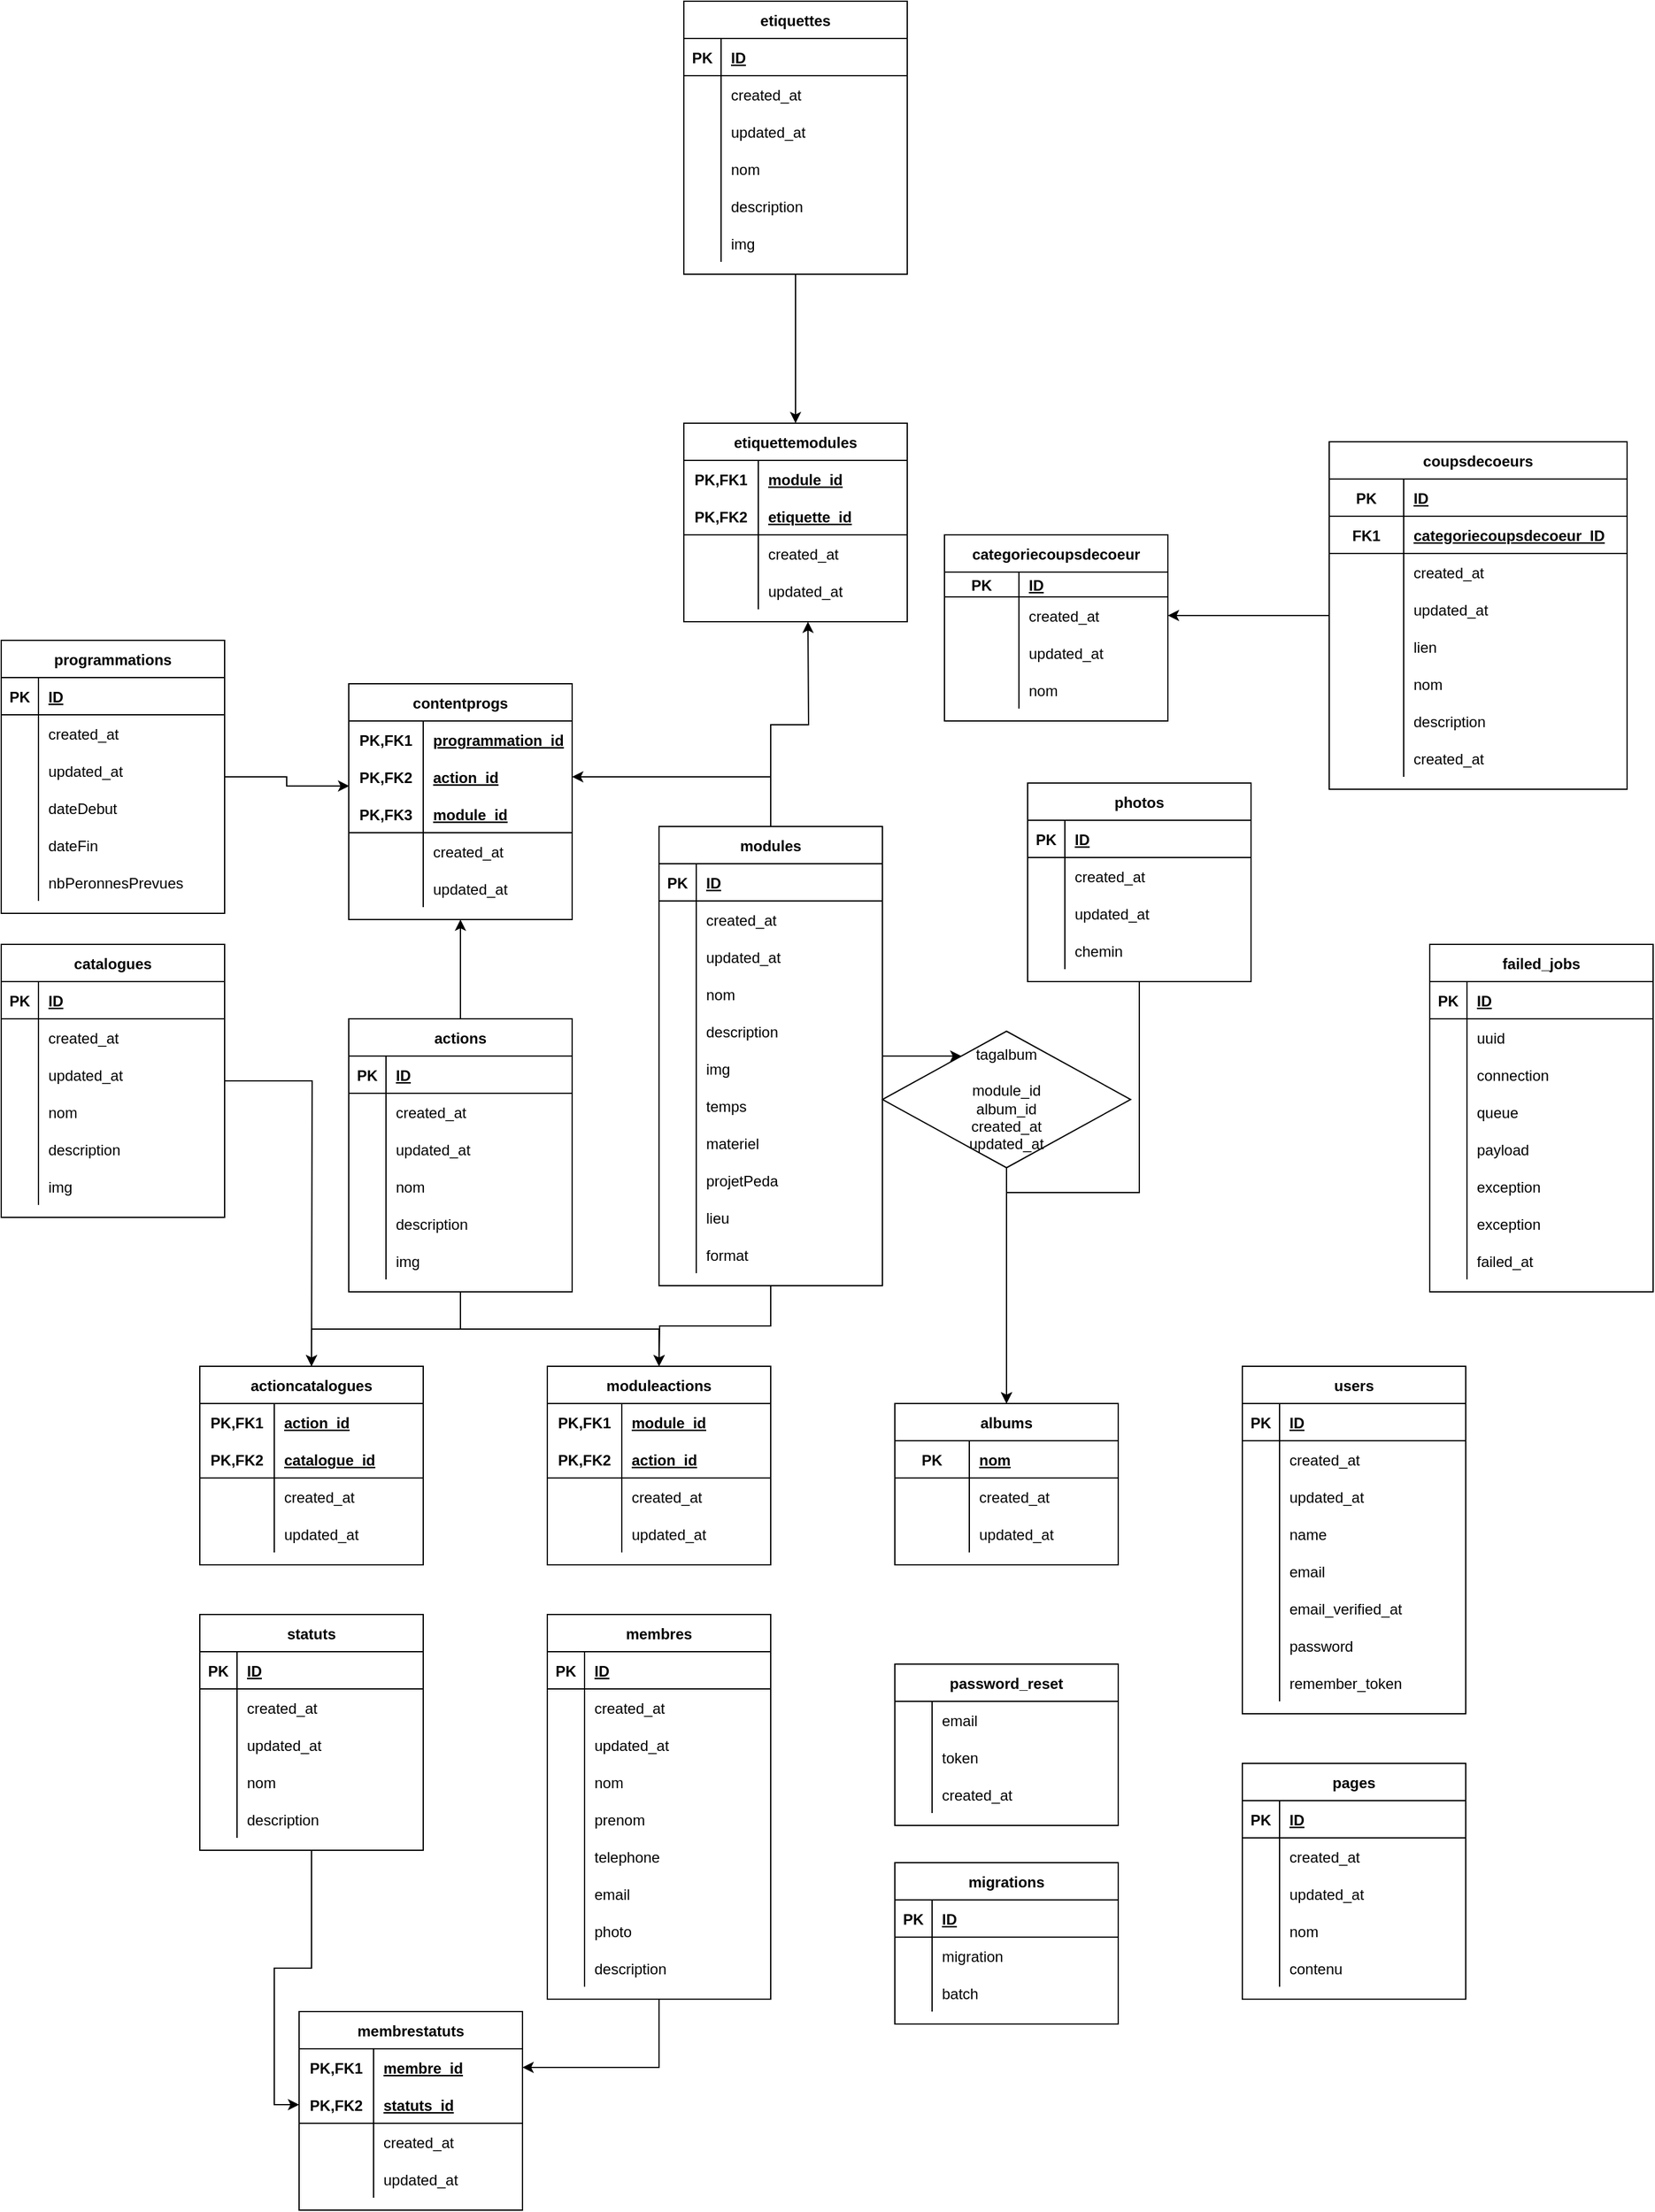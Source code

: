 <mxfile version="14.5.1" type="device"><diagram id="5-hAqKtUB5NKzkSwoA3q" name="Page-1"><mxGraphModel dx="881" dy="1555" grid="1" gridSize="10" guides="1" tooltips="1" connect="1" arrows="1" fold="1" page="1" pageScale="1" pageWidth="827" pageHeight="1169" math="0" shadow="0"><root><mxCell id="0"/><mxCell id="1" parent="0"/><mxCell id="nMOHK94aO-gvK2KtEG3A-439" style="edgeStyle=orthogonalEdgeStyle;rounded=0;orthogonalLoop=1;jettySize=auto;html=1;entryX=0.5;entryY=0;entryDx=0;entryDy=0;" parent="1" source="nMOHK94aO-gvK2KtEG3A-2" target="nMOHK94aO-gvK2KtEG3A-154" edge="1"><mxGeometry relative="1" as="geometry"/></mxCell><mxCell id="nMOHK94aO-gvK2KtEG3A-443" style="edgeStyle=orthogonalEdgeStyle;rounded=0;orthogonalLoop=1;jettySize=auto;html=1;entryX=0.5;entryY=0;entryDx=0;entryDy=0;" parent="1" source="nMOHK94aO-gvK2KtEG3A-2" target="nMOHK94aO-gvK2KtEG3A-225" edge="1"><mxGeometry relative="1" as="geometry"/></mxCell><mxCell id="nMOHK94aO-gvK2KtEG3A-454" style="edgeStyle=orthogonalEdgeStyle;rounded=0;orthogonalLoop=1;jettySize=auto;html=1;entryX=0.5;entryY=1;entryDx=0;entryDy=0;" parent="1" source="nMOHK94aO-gvK2KtEG3A-2" target="nMOHK94aO-gvK2KtEG3A-180" edge="1"><mxGeometry relative="1" as="geometry"><mxPoint x="370" y="-70" as="targetPoint"/></mxGeometry></mxCell><mxCell id="nMOHK94aO-gvK2KtEG3A-2" value="actions" style="shape=table;startSize=30;container=1;collapsible=1;childLayout=tableLayout;fixedRows=1;rowLines=0;fontStyle=1;align=center;resizeLast=1;" parent="1" vertex="1"><mxGeometry x="280" width="180" height="220" as="geometry"/></mxCell><mxCell id="nMOHK94aO-gvK2KtEG3A-3" value="" style="shape=partialRectangle;collapsible=0;dropTarget=0;pointerEvents=0;fillColor=none;top=0;left=0;bottom=1;right=0;points=[[0,0.5],[1,0.5]];portConstraint=eastwest;" parent="nMOHK94aO-gvK2KtEG3A-2" vertex="1"><mxGeometry y="30" width="180" height="30" as="geometry"/></mxCell><mxCell id="nMOHK94aO-gvK2KtEG3A-4" value="PK" style="shape=partialRectangle;connectable=0;fillColor=none;top=0;left=0;bottom=0;right=0;fontStyle=1;overflow=hidden;" parent="nMOHK94aO-gvK2KtEG3A-3" vertex="1"><mxGeometry width="30" height="30" as="geometry"/></mxCell><mxCell id="nMOHK94aO-gvK2KtEG3A-5" value="ID" style="shape=partialRectangle;connectable=0;fillColor=none;top=0;left=0;bottom=0;right=0;align=left;spacingLeft=6;fontStyle=5;overflow=hidden;" parent="nMOHK94aO-gvK2KtEG3A-3" vertex="1"><mxGeometry x="30" width="150" height="30" as="geometry"/></mxCell><mxCell id="nMOHK94aO-gvK2KtEG3A-6" value="" style="shape=partialRectangle;collapsible=0;dropTarget=0;pointerEvents=0;fillColor=none;top=0;left=0;bottom=0;right=0;points=[[0,0.5],[1,0.5]];portConstraint=eastwest;" parent="nMOHK94aO-gvK2KtEG3A-2" vertex="1"><mxGeometry y="60" width="180" height="30" as="geometry"/></mxCell><mxCell id="nMOHK94aO-gvK2KtEG3A-7" value="" style="shape=partialRectangle;connectable=0;fillColor=none;top=0;left=0;bottom=0;right=0;editable=1;overflow=hidden;" parent="nMOHK94aO-gvK2KtEG3A-6" vertex="1"><mxGeometry width="30" height="30" as="geometry"/></mxCell><mxCell id="nMOHK94aO-gvK2KtEG3A-8" value="created_at" style="shape=partialRectangle;connectable=0;fillColor=none;top=0;left=0;bottom=0;right=0;align=left;spacingLeft=6;overflow=hidden;" parent="nMOHK94aO-gvK2KtEG3A-6" vertex="1"><mxGeometry x="30" width="150" height="30" as="geometry"/></mxCell><mxCell id="nMOHK94aO-gvK2KtEG3A-9" value="" style="shape=partialRectangle;collapsible=0;dropTarget=0;pointerEvents=0;fillColor=none;top=0;left=0;bottom=0;right=0;points=[[0,0.5],[1,0.5]];portConstraint=eastwest;" parent="nMOHK94aO-gvK2KtEG3A-2" vertex="1"><mxGeometry y="90" width="180" height="30" as="geometry"/></mxCell><mxCell id="nMOHK94aO-gvK2KtEG3A-10" value="" style="shape=partialRectangle;connectable=0;fillColor=none;top=0;left=0;bottom=0;right=0;editable=1;overflow=hidden;" parent="nMOHK94aO-gvK2KtEG3A-9" vertex="1"><mxGeometry width="30" height="30" as="geometry"/></mxCell><mxCell id="nMOHK94aO-gvK2KtEG3A-11" value="updated_at" style="shape=partialRectangle;connectable=0;fillColor=none;top=0;left=0;bottom=0;right=0;align=left;spacingLeft=6;overflow=hidden;" parent="nMOHK94aO-gvK2KtEG3A-9" vertex="1"><mxGeometry x="30" width="150" height="30" as="geometry"/></mxCell><mxCell id="nMOHK94aO-gvK2KtEG3A-12" value="" style="shape=partialRectangle;collapsible=0;dropTarget=0;pointerEvents=0;fillColor=none;top=0;left=0;bottom=0;right=0;points=[[0,0.5],[1,0.5]];portConstraint=eastwest;" parent="nMOHK94aO-gvK2KtEG3A-2" vertex="1"><mxGeometry y="120" width="180" height="30" as="geometry"/></mxCell><mxCell id="nMOHK94aO-gvK2KtEG3A-13" value="" style="shape=partialRectangle;connectable=0;fillColor=none;top=0;left=0;bottom=0;right=0;editable=1;overflow=hidden;" parent="nMOHK94aO-gvK2KtEG3A-12" vertex="1"><mxGeometry width="30" height="30" as="geometry"/></mxCell><mxCell id="nMOHK94aO-gvK2KtEG3A-14" value="nom" style="shape=partialRectangle;connectable=0;fillColor=none;top=0;left=0;bottom=0;right=0;align=left;spacingLeft=6;overflow=hidden;" parent="nMOHK94aO-gvK2KtEG3A-12" vertex="1"><mxGeometry x="30" width="150" height="30" as="geometry"/></mxCell><mxCell id="nMOHK94aO-gvK2KtEG3A-15" value="" style="shape=partialRectangle;collapsible=0;dropTarget=0;pointerEvents=0;fillColor=none;top=0;left=0;bottom=0;right=0;points=[[0,0.5],[1,0.5]];portConstraint=eastwest;" parent="nMOHK94aO-gvK2KtEG3A-2" vertex="1"><mxGeometry y="150" width="180" height="30" as="geometry"/></mxCell><mxCell id="nMOHK94aO-gvK2KtEG3A-16" value="" style="shape=partialRectangle;connectable=0;fillColor=none;top=0;left=0;bottom=0;right=0;editable=1;overflow=hidden;" parent="nMOHK94aO-gvK2KtEG3A-15" vertex="1"><mxGeometry width="30" height="30" as="geometry"/></mxCell><mxCell id="nMOHK94aO-gvK2KtEG3A-17" value="description" style="shape=partialRectangle;connectable=0;fillColor=none;top=0;left=0;bottom=0;right=0;align=left;spacingLeft=6;overflow=hidden;" parent="nMOHK94aO-gvK2KtEG3A-15" vertex="1"><mxGeometry x="30" width="150" height="30" as="geometry"/></mxCell><mxCell id="nMOHK94aO-gvK2KtEG3A-18" value="" style="shape=partialRectangle;collapsible=0;dropTarget=0;pointerEvents=0;fillColor=none;top=0;left=0;bottom=0;right=0;points=[[0,0.5],[1,0.5]];portConstraint=eastwest;" parent="nMOHK94aO-gvK2KtEG3A-2" vertex="1"><mxGeometry y="180" width="180" height="30" as="geometry"/></mxCell><mxCell id="nMOHK94aO-gvK2KtEG3A-19" value="" style="shape=partialRectangle;connectable=0;fillColor=none;top=0;left=0;bottom=0;right=0;editable=1;overflow=hidden;" parent="nMOHK94aO-gvK2KtEG3A-18" vertex="1"><mxGeometry width="30" height="30" as="geometry"/></mxCell><mxCell id="nMOHK94aO-gvK2KtEG3A-20" value="img" style="shape=partialRectangle;connectable=0;fillColor=none;top=0;left=0;bottom=0;right=0;align=left;spacingLeft=6;overflow=hidden;" parent="nMOHK94aO-gvK2KtEG3A-18" vertex="1"><mxGeometry x="30" width="150" height="30" as="geometry"/></mxCell><mxCell id="nMOHK94aO-gvK2KtEG3A-440" style="edgeStyle=orthogonalEdgeStyle;rounded=0;orthogonalLoop=1;jettySize=auto;html=1;" parent="1" source="nMOHK94aO-gvK2KtEG3A-21" edge="1"><mxGeometry relative="1" as="geometry"><mxPoint x="250" y="280" as="targetPoint"/></mxGeometry></mxCell><mxCell id="nMOHK94aO-gvK2KtEG3A-21" value="catalogues" style="shape=table;startSize=30;container=1;collapsible=1;childLayout=tableLayout;fixedRows=1;rowLines=0;fontStyle=1;align=center;resizeLast=1;" parent="1" vertex="1"><mxGeometry y="-60" width="180" height="220" as="geometry"/></mxCell><mxCell id="nMOHK94aO-gvK2KtEG3A-22" value="" style="shape=partialRectangle;collapsible=0;dropTarget=0;pointerEvents=0;fillColor=none;top=0;left=0;bottom=1;right=0;points=[[0,0.5],[1,0.5]];portConstraint=eastwest;" parent="nMOHK94aO-gvK2KtEG3A-21" vertex="1"><mxGeometry y="30" width="180" height="30" as="geometry"/></mxCell><mxCell id="nMOHK94aO-gvK2KtEG3A-23" value="PK" style="shape=partialRectangle;connectable=0;fillColor=none;top=0;left=0;bottom=0;right=0;fontStyle=1;overflow=hidden;" parent="nMOHK94aO-gvK2KtEG3A-22" vertex="1"><mxGeometry width="30" height="30" as="geometry"/></mxCell><mxCell id="nMOHK94aO-gvK2KtEG3A-24" value="ID" style="shape=partialRectangle;connectable=0;fillColor=none;top=0;left=0;bottom=0;right=0;align=left;spacingLeft=6;fontStyle=5;overflow=hidden;" parent="nMOHK94aO-gvK2KtEG3A-22" vertex="1"><mxGeometry x="30" width="150" height="30" as="geometry"/></mxCell><mxCell id="nMOHK94aO-gvK2KtEG3A-25" value="" style="shape=partialRectangle;collapsible=0;dropTarget=0;pointerEvents=0;fillColor=none;top=0;left=0;bottom=0;right=0;points=[[0,0.5],[1,0.5]];portConstraint=eastwest;" parent="nMOHK94aO-gvK2KtEG3A-21" vertex="1"><mxGeometry y="60" width="180" height="30" as="geometry"/></mxCell><mxCell id="nMOHK94aO-gvK2KtEG3A-26" value="" style="shape=partialRectangle;connectable=0;fillColor=none;top=0;left=0;bottom=0;right=0;editable=1;overflow=hidden;" parent="nMOHK94aO-gvK2KtEG3A-25" vertex="1"><mxGeometry width="30" height="30" as="geometry"/></mxCell><mxCell id="nMOHK94aO-gvK2KtEG3A-27" value="created_at" style="shape=partialRectangle;connectable=0;fillColor=none;top=0;left=0;bottom=0;right=0;align=left;spacingLeft=6;overflow=hidden;" parent="nMOHK94aO-gvK2KtEG3A-25" vertex="1"><mxGeometry x="30" width="150" height="30" as="geometry"/></mxCell><mxCell id="nMOHK94aO-gvK2KtEG3A-28" value="" style="shape=partialRectangle;collapsible=0;dropTarget=0;pointerEvents=0;fillColor=none;top=0;left=0;bottom=0;right=0;points=[[0,0.5],[1,0.5]];portConstraint=eastwest;" parent="nMOHK94aO-gvK2KtEG3A-21" vertex="1"><mxGeometry y="90" width="180" height="30" as="geometry"/></mxCell><mxCell id="nMOHK94aO-gvK2KtEG3A-29" value="" style="shape=partialRectangle;connectable=0;fillColor=none;top=0;left=0;bottom=0;right=0;editable=1;overflow=hidden;" parent="nMOHK94aO-gvK2KtEG3A-28" vertex="1"><mxGeometry width="30" height="30" as="geometry"/></mxCell><mxCell id="nMOHK94aO-gvK2KtEG3A-30" value="updated_at" style="shape=partialRectangle;connectable=0;fillColor=none;top=0;left=0;bottom=0;right=0;align=left;spacingLeft=6;overflow=hidden;" parent="nMOHK94aO-gvK2KtEG3A-28" vertex="1"><mxGeometry x="30" width="150" height="30" as="geometry"/></mxCell><mxCell id="nMOHK94aO-gvK2KtEG3A-31" value="" style="shape=partialRectangle;collapsible=0;dropTarget=0;pointerEvents=0;fillColor=none;top=0;left=0;bottom=0;right=0;points=[[0,0.5],[1,0.5]];portConstraint=eastwest;" parent="nMOHK94aO-gvK2KtEG3A-21" vertex="1"><mxGeometry y="120" width="180" height="30" as="geometry"/></mxCell><mxCell id="nMOHK94aO-gvK2KtEG3A-32" value="" style="shape=partialRectangle;connectable=0;fillColor=none;top=0;left=0;bottom=0;right=0;editable=1;overflow=hidden;" parent="nMOHK94aO-gvK2KtEG3A-31" vertex="1"><mxGeometry width="30" height="30" as="geometry"/></mxCell><mxCell id="nMOHK94aO-gvK2KtEG3A-33" value="nom" style="shape=partialRectangle;connectable=0;fillColor=none;top=0;left=0;bottom=0;right=0;align=left;spacingLeft=6;overflow=hidden;" parent="nMOHK94aO-gvK2KtEG3A-31" vertex="1"><mxGeometry x="30" width="150" height="30" as="geometry"/></mxCell><mxCell id="nMOHK94aO-gvK2KtEG3A-34" value="" style="shape=partialRectangle;collapsible=0;dropTarget=0;pointerEvents=0;fillColor=none;top=0;left=0;bottom=0;right=0;points=[[0,0.5],[1,0.5]];portConstraint=eastwest;" parent="nMOHK94aO-gvK2KtEG3A-21" vertex="1"><mxGeometry y="150" width="180" height="30" as="geometry"/></mxCell><mxCell id="nMOHK94aO-gvK2KtEG3A-35" value="" style="shape=partialRectangle;connectable=0;fillColor=none;top=0;left=0;bottom=0;right=0;editable=1;overflow=hidden;" parent="nMOHK94aO-gvK2KtEG3A-34" vertex="1"><mxGeometry width="30" height="30" as="geometry"/></mxCell><mxCell id="nMOHK94aO-gvK2KtEG3A-36" value="description" style="shape=partialRectangle;connectable=0;fillColor=none;top=0;left=0;bottom=0;right=0;align=left;spacingLeft=6;overflow=hidden;" parent="nMOHK94aO-gvK2KtEG3A-34" vertex="1"><mxGeometry x="30" width="150" height="30" as="geometry"/></mxCell><mxCell id="nMOHK94aO-gvK2KtEG3A-37" value="" style="shape=partialRectangle;collapsible=0;dropTarget=0;pointerEvents=0;fillColor=none;top=0;left=0;bottom=0;right=0;points=[[0,0.5],[1,0.5]];portConstraint=eastwest;" parent="nMOHK94aO-gvK2KtEG3A-21" vertex="1"><mxGeometry y="180" width="180" height="30" as="geometry"/></mxCell><mxCell id="nMOHK94aO-gvK2KtEG3A-38" value="" style="shape=partialRectangle;connectable=0;fillColor=none;top=0;left=0;bottom=0;right=0;editable=1;overflow=hidden;" parent="nMOHK94aO-gvK2KtEG3A-37" vertex="1"><mxGeometry width="30" height="30" as="geometry"/></mxCell><mxCell id="nMOHK94aO-gvK2KtEG3A-39" value="img" style="shape=partialRectangle;connectable=0;fillColor=none;top=0;left=0;bottom=0;right=0;align=left;spacingLeft=6;overflow=hidden;" parent="nMOHK94aO-gvK2KtEG3A-37" vertex="1"><mxGeometry x="30" width="150" height="30" as="geometry"/></mxCell><mxCell id="nMOHK94aO-gvK2KtEG3A-461" style="edgeStyle=orthogonalEdgeStyle;rounded=0;orthogonalLoop=1;jettySize=auto;html=1;entryX=0.5;entryY=0;entryDx=0;entryDy=0;" parent="1" source="nMOHK94aO-gvK2KtEG3A-40" target="nMOHK94aO-gvK2KtEG3A-333" edge="1"><mxGeometry relative="1" as="geometry"/></mxCell><mxCell id="nMOHK94aO-gvK2KtEG3A-40" value="etiquettes" style="shape=table;startSize=30;container=1;collapsible=1;childLayout=tableLayout;fixedRows=1;rowLines=0;fontStyle=1;align=center;resizeLast=1;" parent="1" vertex="1"><mxGeometry x="550" y="-820" width="180" height="220" as="geometry"/></mxCell><mxCell id="nMOHK94aO-gvK2KtEG3A-41" value="" style="shape=partialRectangle;collapsible=0;dropTarget=0;pointerEvents=0;fillColor=none;top=0;left=0;bottom=1;right=0;points=[[0,0.5],[1,0.5]];portConstraint=eastwest;" parent="nMOHK94aO-gvK2KtEG3A-40" vertex="1"><mxGeometry y="30" width="180" height="30" as="geometry"/></mxCell><mxCell id="nMOHK94aO-gvK2KtEG3A-42" value="PK" style="shape=partialRectangle;connectable=0;fillColor=none;top=0;left=0;bottom=0;right=0;fontStyle=1;overflow=hidden;" parent="nMOHK94aO-gvK2KtEG3A-41" vertex="1"><mxGeometry width="30" height="30" as="geometry"/></mxCell><mxCell id="nMOHK94aO-gvK2KtEG3A-43" value="ID" style="shape=partialRectangle;connectable=0;fillColor=none;top=0;left=0;bottom=0;right=0;align=left;spacingLeft=6;fontStyle=5;overflow=hidden;" parent="nMOHK94aO-gvK2KtEG3A-41" vertex="1"><mxGeometry x="30" width="150" height="30" as="geometry"/></mxCell><mxCell id="nMOHK94aO-gvK2KtEG3A-44" value="" style="shape=partialRectangle;collapsible=0;dropTarget=0;pointerEvents=0;fillColor=none;top=0;left=0;bottom=0;right=0;points=[[0,0.5],[1,0.5]];portConstraint=eastwest;" parent="nMOHK94aO-gvK2KtEG3A-40" vertex="1"><mxGeometry y="60" width="180" height="30" as="geometry"/></mxCell><mxCell id="nMOHK94aO-gvK2KtEG3A-45" value="" style="shape=partialRectangle;connectable=0;fillColor=none;top=0;left=0;bottom=0;right=0;editable=1;overflow=hidden;" parent="nMOHK94aO-gvK2KtEG3A-44" vertex="1"><mxGeometry width="30" height="30" as="geometry"/></mxCell><mxCell id="nMOHK94aO-gvK2KtEG3A-46" value="created_at" style="shape=partialRectangle;connectable=0;fillColor=none;top=0;left=0;bottom=0;right=0;align=left;spacingLeft=6;overflow=hidden;" parent="nMOHK94aO-gvK2KtEG3A-44" vertex="1"><mxGeometry x="30" width="150" height="30" as="geometry"/></mxCell><mxCell id="nMOHK94aO-gvK2KtEG3A-47" value="" style="shape=partialRectangle;collapsible=0;dropTarget=0;pointerEvents=0;fillColor=none;top=0;left=0;bottom=0;right=0;points=[[0,0.5],[1,0.5]];portConstraint=eastwest;" parent="nMOHK94aO-gvK2KtEG3A-40" vertex="1"><mxGeometry y="90" width="180" height="30" as="geometry"/></mxCell><mxCell id="nMOHK94aO-gvK2KtEG3A-48" value="" style="shape=partialRectangle;connectable=0;fillColor=none;top=0;left=0;bottom=0;right=0;editable=1;overflow=hidden;" parent="nMOHK94aO-gvK2KtEG3A-47" vertex="1"><mxGeometry width="30" height="30" as="geometry"/></mxCell><mxCell id="nMOHK94aO-gvK2KtEG3A-49" value="updated_at" style="shape=partialRectangle;connectable=0;fillColor=none;top=0;left=0;bottom=0;right=0;align=left;spacingLeft=6;overflow=hidden;" parent="nMOHK94aO-gvK2KtEG3A-47" vertex="1"><mxGeometry x="30" width="150" height="30" as="geometry"/></mxCell><mxCell id="nMOHK94aO-gvK2KtEG3A-50" value="" style="shape=partialRectangle;collapsible=0;dropTarget=0;pointerEvents=0;fillColor=none;top=0;left=0;bottom=0;right=0;points=[[0,0.5],[1,0.5]];portConstraint=eastwest;" parent="nMOHK94aO-gvK2KtEG3A-40" vertex="1"><mxGeometry y="120" width="180" height="30" as="geometry"/></mxCell><mxCell id="nMOHK94aO-gvK2KtEG3A-51" value="" style="shape=partialRectangle;connectable=0;fillColor=none;top=0;left=0;bottom=0;right=0;editable=1;overflow=hidden;" parent="nMOHK94aO-gvK2KtEG3A-50" vertex="1"><mxGeometry width="30" height="30" as="geometry"/></mxCell><mxCell id="nMOHK94aO-gvK2KtEG3A-52" value="nom" style="shape=partialRectangle;connectable=0;fillColor=none;top=0;left=0;bottom=0;right=0;align=left;spacingLeft=6;overflow=hidden;" parent="nMOHK94aO-gvK2KtEG3A-50" vertex="1"><mxGeometry x="30" width="150" height="30" as="geometry"/></mxCell><mxCell id="nMOHK94aO-gvK2KtEG3A-53" value="" style="shape=partialRectangle;collapsible=0;dropTarget=0;pointerEvents=0;fillColor=none;top=0;left=0;bottom=0;right=0;points=[[0,0.5],[1,0.5]];portConstraint=eastwest;" parent="nMOHK94aO-gvK2KtEG3A-40" vertex="1"><mxGeometry y="150" width="180" height="30" as="geometry"/></mxCell><mxCell id="nMOHK94aO-gvK2KtEG3A-54" value="" style="shape=partialRectangle;connectable=0;fillColor=none;top=0;left=0;bottom=0;right=0;editable=1;overflow=hidden;" parent="nMOHK94aO-gvK2KtEG3A-53" vertex="1"><mxGeometry width="30" height="30" as="geometry"/></mxCell><mxCell id="nMOHK94aO-gvK2KtEG3A-55" value="description" style="shape=partialRectangle;connectable=0;fillColor=none;top=0;left=0;bottom=0;right=0;align=left;spacingLeft=6;overflow=hidden;" parent="nMOHK94aO-gvK2KtEG3A-53" vertex="1"><mxGeometry x="30" width="150" height="30" as="geometry"/></mxCell><mxCell id="nMOHK94aO-gvK2KtEG3A-56" value="" style="shape=partialRectangle;collapsible=0;dropTarget=0;pointerEvents=0;fillColor=none;top=0;left=0;bottom=0;right=0;points=[[0,0.5],[1,0.5]];portConstraint=eastwest;" parent="nMOHK94aO-gvK2KtEG3A-40" vertex="1"><mxGeometry y="180" width="180" height="30" as="geometry"/></mxCell><mxCell id="nMOHK94aO-gvK2KtEG3A-57" value="" style="shape=partialRectangle;connectable=0;fillColor=none;top=0;left=0;bottom=0;right=0;editable=1;overflow=hidden;" parent="nMOHK94aO-gvK2KtEG3A-56" vertex="1"><mxGeometry width="30" height="30" as="geometry"/></mxCell><mxCell id="nMOHK94aO-gvK2KtEG3A-58" value="img" style="shape=partialRectangle;connectable=0;fillColor=none;top=0;left=0;bottom=0;right=0;align=left;spacingLeft=6;overflow=hidden;" parent="nMOHK94aO-gvK2KtEG3A-56" vertex="1"><mxGeometry x="30" width="150" height="30" as="geometry"/></mxCell><mxCell id="nMOHK94aO-gvK2KtEG3A-444" style="edgeStyle=orthogonalEdgeStyle;rounded=0;orthogonalLoop=1;jettySize=auto;html=1;" parent="1" source="nMOHK94aO-gvK2KtEG3A-59" edge="1"><mxGeometry relative="1" as="geometry"><mxPoint x="530" y="280" as="targetPoint"/></mxGeometry></mxCell><mxCell id="nMOHK94aO-gvK2KtEG3A-449" style="edgeStyle=orthogonalEdgeStyle;rounded=0;orthogonalLoop=1;jettySize=auto;html=1;" parent="1" source="PUD81_juItKmFARdptTY-1" edge="1"><mxGeometry relative="1" as="geometry"><mxPoint x="810" y="310" as="targetPoint"/></mxGeometry></mxCell><mxCell id="nMOHK94aO-gvK2KtEG3A-455" style="edgeStyle=orthogonalEdgeStyle;rounded=0;orthogonalLoop=1;jettySize=auto;html=1;entryX=1;entryY=0.5;entryDx=0;entryDy=0;" parent="1" source="nMOHK94aO-gvK2KtEG3A-59" target="nMOHK94aO-gvK2KtEG3A-209" edge="1"><mxGeometry relative="1" as="geometry"/></mxCell><mxCell id="nMOHK94aO-gvK2KtEG3A-460" style="edgeStyle=orthogonalEdgeStyle;rounded=0;orthogonalLoop=1;jettySize=auto;html=1;" parent="1" source="nMOHK94aO-gvK2KtEG3A-59" edge="1"><mxGeometry relative="1" as="geometry"><mxPoint x="650" y="-320" as="targetPoint"/></mxGeometry></mxCell><mxCell id="nMOHK94aO-gvK2KtEG3A-59" value="modules" style="shape=table;startSize=30;container=1;collapsible=1;childLayout=tableLayout;fixedRows=1;rowLines=0;fontStyle=1;align=center;resizeLast=1;" parent="1" vertex="1"><mxGeometry x="530" y="-155" width="180" height="370" as="geometry"/></mxCell><mxCell id="nMOHK94aO-gvK2KtEG3A-60" value="" style="shape=partialRectangle;collapsible=0;dropTarget=0;pointerEvents=0;fillColor=none;top=0;left=0;bottom=1;right=0;points=[[0,0.5],[1,0.5]];portConstraint=eastwest;" parent="nMOHK94aO-gvK2KtEG3A-59" vertex="1"><mxGeometry y="30" width="180" height="30" as="geometry"/></mxCell><mxCell id="nMOHK94aO-gvK2KtEG3A-61" value="PK" style="shape=partialRectangle;connectable=0;fillColor=none;top=0;left=0;bottom=0;right=0;fontStyle=1;overflow=hidden;" parent="nMOHK94aO-gvK2KtEG3A-60" vertex="1"><mxGeometry width="30" height="30" as="geometry"/></mxCell><mxCell id="nMOHK94aO-gvK2KtEG3A-62" value="ID" style="shape=partialRectangle;connectable=0;fillColor=none;top=0;left=0;bottom=0;right=0;align=left;spacingLeft=6;fontStyle=5;overflow=hidden;" parent="nMOHK94aO-gvK2KtEG3A-60" vertex="1"><mxGeometry x="30" width="150" height="30" as="geometry"/></mxCell><mxCell id="nMOHK94aO-gvK2KtEG3A-63" value="" style="shape=partialRectangle;collapsible=0;dropTarget=0;pointerEvents=0;fillColor=none;top=0;left=0;bottom=0;right=0;points=[[0,0.5],[1,0.5]];portConstraint=eastwest;" parent="nMOHK94aO-gvK2KtEG3A-59" vertex="1"><mxGeometry y="60" width="180" height="30" as="geometry"/></mxCell><mxCell id="nMOHK94aO-gvK2KtEG3A-64" value="" style="shape=partialRectangle;connectable=0;fillColor=none;top=0;left=0;bottom=0;right=0;editable=1;overflow=hidden;" parent="nMOHK94aO-gvK2KtEG3A-63" vertex="1"><mxGeometry width="30" height="30" as="geometry"/></mxCell><mxCell id="nMOHK94aO-gvK2KtEG3A-65" value="created_at" style="shape=partialRectangle;connectable=0;fillColor=none;top=0;left=0;bottom=0;right=0;align=left;spacingLeft=6;overflow=hidden;" parent="nMOHK94aO-gvK2KtEG3A-63" vertex="1"><mxGeometry x="30" width="150" height="30" as="geometry"/></mxCell><mxCell id="nMOHK94aO-gvK2KtEG3A-66" value="" style="shape=partialRectangle;collapsible=0;dropTarget=0;pointerEvents=0;fillColor=none;top=0;left=0;bottom=0;right=0;points=[[0,0.5],[1,0.5]];portConstraint=eastwest;" parent="nMOHK94aO-gvK2KtEG3A-59" vertex="1"><mxGeometry y="90" width="180" height="30" as="geometry"/></mxCell><mxCell id="nMOHK94aO-gvK2KtEG3A-67" value="" style="shape=partialRectangle;connectable=0;fillColor=none;top=0;left=0;bottom=0;right=0;editable=1;overflow=hidden;" parent="nMOHK94aO-gvK2KtEG3A-66" vertex="1"><mxGeometry width="30" height="30" as="geometry"/></mxCell><mxCell id="nMOHK94aO-gvK2KtEG3A-68" value="updated_at" style="shape=partialRectangle;connectable=0;fillColor=none;top=0;left=0;bottom=0;right=0;align=left;spacingLeft=6;overflow=hidden;" parent="nMOHK94aO-gvK2KtEG3A-66" vertex="1"><mxGeometry x="30" width="150" height="30" as="geometry"/></mxCell><mxCell id="nMOHK94aO-gvK2KtEG3A-69" value="" style="shape=partialRectangle;collapsible=0;dropTarget=0;pointerEvents=0;fillColor=none;top=0;left=0;bottom=0;right=0;points=[[0,0.5],[1,0.5]];portConstraint=eastwest;" parent="nMOHK94aO-gvK2KtEG3A-59" vertex="1"><mxGeometry y="120" width="180" height="30" as="geometry"/></mxCell><mxCell id="nMOHK94aO-gvK2KtEG3A-70" value="" style="shape=partialRectangle;connectable=0;fillColor=none;top=0;left=0;bottom=0;right=0;editable=1;overflow=hidden;" parent="nMOHK94aO-gvK2KtEG3A-69" vertex="1"><mxGeometry width="30" height="30" as="geometry"/></mxCell><mxCell id="nMOHK94aO-gvK2KtEG3A-71" value="nom" style="shape=partialRectangle;connectable=0;fillColor=none;top=0;left=0;bottom=0;right=0;align=left;spacingLeft=6;overflow=hidden;" parent="nMOHK94aO-gvK2KtEG3A-69" vertex="1"><mxGeometry x="30" width="150" height="30" as="geometry"/></mxCell><mxCell id="nMOHK94aO-gvK2KtEG3A-85" value="" style="shape=partialRectangle;collapsible=0;dropTarget=0;pointerEvents=0;fillColor=none;top=0;left=0;bottom=0;right=0;points=[[0,0.5],[1,0.5]];portConstraint=eastwest;" parent="nMOHK94aO-gvK2KtEG3A-59" vertex="1"><mxGeometry y="150" width="180" height="30" as="geometry"/></mxCell><mxCell id="nMOHK94aO-gvK2KtEG3A-86" value="" style="shape=partialRectangle;connectable=0;fillColor=none;top=0;left=0;bottom=0;right=0;editable=1;overflow=hidden;" parent="nMOHK94aO-gvK2KtEG3A-85" vertex="1"><mxGeometry width="30" height="30" as="geometry"/></mxCell><mxCell id="nMOHK94aO-gvK2KtEG3A-87" value="description" style="shape=partialRectangle;connectable=0;fillColor=none;top=0;left=0;bottom=0;right=0;align=left;spacingLeft=6;overflow=hidden;" parent="nMOHK94aO-gvK2KtEG3A-85" vertex="1"><mxGeometry x="30" width="150" height="30" as="geometry"/></mxCell><mxCell id="nMOHK94aO-gvK2KtEG3A-88" value="" style="shape=partialRectangle;collapsible=0;dropTarget=0;pointerEvents=0;fillColor=none;top=0;left=0;bottom=0;right=0;points=[[0,0.5],[1,0.5]];portConstraint=eastwest;" parent="nMOHK94aO-gvK2KtEG3A-59" vertex="1"><mxGeometry y="180" width="180" height="30" as="geometry"/></mxCell><mxCell id="nMOHK94aO-gvK2KtEG3A-89" value="" style="shape=partialRectangle;connectable=0;fillColor=none;top=0;left=0;bottom=0;right=0;editable=1;overflow=hidden;" parent="nMOHK94aO-gvK2KtEG3A-88" vertex="1"><mxGeometry width="30" height="30" as="geometry"/></mxCell><mxCell id="nMOHK94aO-gvK2KtEG3A-90" value="img" style="shape=partialRectangle;connectable=0;fillColor=none;top=0;left=0;bottom=0;right=0;align=left;spacingLeft=6;overflow=hidden;" parent="nMOHK94aO-gvK2KtEG3A-88" vertex="1"><mxGeometry x="30" width="150" height="30" as="geometry"/></mxCell><mxCell id="nMOHK94aO-gvK2KtEG3A-91" value="" style="shape=partialRectangle;collapsible=0;dropTarget=0;pointerEvents=0;fillColor=none;top=0;left=0;bottom=0;right=0;points=[[0,0.5],[1,0.5]];portConstraint=eastwest;" parent="nMOHK94aO-gvK2KtEG3A-59" vertex="1"><mxGeometry y="210" width="180" height="30" as="geometry"/></mxCell><mxCell id="nMOHK94aO-gvK2KtEG3A-92" value="" style="shape=partialRectangle;connectable=0;fillColor=none;top=0;left=0;bottom=0;right=0;editable=1;overflow=hidden;" parent="nMOHK94aO-gvK2KtEG3A-91" vertex="1"><mxGeometry width="30" height="30" as="geometry"/></mxCell><mxCell id="nMOHK94aO-gvK2KtEG3A-93" value="temps" style="shape=partialRectangle;connectable=0;fillColor=none;top=0;left=0;bottom=0;right=0;align=left;spacingLeft=6;overflow=hidden;" parent="nMOHK94aO-gvK2KtEG3A-91" vertex="1"><mxGeometry x="30" width="150" height="30" as="geometry"/></mxCell><mxCell id="nMOHK94aO-gvK2KtEG3A-94" value="" style="shape=partialRectangle;collapsible=0;dropTarget=0;pointerEvents=0;fillColor=none;top=0;left=0;bottom=0;right=0;points=[[0,0.5],[1,0.5]];portConstraint=eastwest;" parent="nMOHK94aO-gvK2KtEG3A-59" vertex="1"><mxGeometry y="240" width="180" height="30" as="geometry"/></mxCell><mxCell id="nMOHK94aO-gvK2KtEG3A-95" value="" style="shape=partialRectangle;connectable=0;fillColor=none;top=0;left=0;bottom=0;right=0;editable=1;overflow=hidden;" parent="nMOHK94aO-gvK2KtEG3A-94" vertex="1"><mxGeometry width="30" height="30" as="geometry"/></mxCell><mxCell id="nMOHK94aO-gvK2KtEG3A-96" value="materiel" style="shape=partialRectangle;connectable=0;fillColor=none;top=0;left=0;bottom=0;right=0;align=left;spacingLeft=6;overflow=hidden;" parent="nMOHK94aO-gvK2KtEG3A-94" vertex="1"><mxGeometry x="30" width="150" height="30" as="geometry"/></mxCell><mxCell id="nMOHK94aO-gvK2KtEG3A-97" value="" style="shape=partialRectangle;collapsible=0;dropTarget=0;pointerEvents=0;fillColor=none;top=0;left=0;bottom=0;right=0;points=[[0,0.5],[1,0.5]];portConstraint=eastwest;" parent="nMOHK94aO-gvK2KtEG3A-59" vertex="1"><mxGeometry y="270" width="180" height="30" as="geometry"/></mxCell><mxCell id="nMOHK94aO-gvK2KtEG3A-98" value="" style="shape=partialRectangle;connectable=0;fillColor=none;top=0;left=0;bottom=0;right=0;editable=1;overflow=hidden;" parent="nMOHK94aO-gvK2KtEG3A-97" vertex="1"><mxGeometry width="30" height="30" as="geometry"/></mxCell><mxCell id="nMOHK94aO-gvK2KtEG3A-99" value="projetPeda" style="shape=partialRectangle;connectable=0;fillColor=none;top=0;left=0;bottom=0;right=0;align=left;spacingLeft=6;overflow=hidden;" parent="nMOHK94aO-gvK2KtEG3A-97" vertex="1"><mxGeometry x="30" width="150" height="30" as="geometry"/></mxCell><mxCell id="nMOHK94aO-gvK2KtEG3A-100" value="" style="shape=partialRectangle;collapsible=0;dropTarget=0;pointerEvents=0;fillColor=none;top=0;left=0;bottom=0;right=0;points=[[0,0.5],[1,0.5]];portConstraint=eastwest;" parent="nMOHK94aO-gvK2KtEG3A-59" vertex="1"><mxGeometry y="300" width="180" height="30" as="geometry"/></mxCell><mxCell id="nMOHK94aO-gvK2KtEG3A-101" value="" style="shape=partialRectangle;connectable=0;fillColor=none;top=0;left=0;bottom=0;right=0;editable=1;overflow=hidden;" parent="nMOHK94aO-gvK2KtEG3A-100" vertex="1"><mxGeometry width="30" height="30" as="geometry"/></mxCell><mxCell id="nMOHK94aO-gvK2KtEG3A-102" value="lieu" style="shape=partialRectangle;connectable=0;fillColor=none;top=0;left=0;bottom=0;right=0;align=left;spacingLeft=6;overflow=hidden;" parent="nMOHK94aO-gvK2KtEG3A-100" vertex="1"><mxGeometry x="30" width="150" height="30" as="geometry"/></mxCell><mxCell id="nMOHK94aO-gvK2KtEG3A-103" value="" style="shape=partialRectangle;collapsible=0;dropTarget=0;pointerEvents=0;fillColor=none;top=0;left=0;bottom=0;right=0;points=[[0,0.5],[1,0.5]];portConstraint=eastwest;" parent="nMOHK94aO-gvK2KtEG3A-59" vertex="1"><mxGeometry y="330" width="180" height="30" as="geometry"/></mxCell><mxCell id="nMOHK94aO-gvK2KtEG3A-104" value="" style="shape=partialRectangle;connectable=0;fillColor=none;top=0;left=0;bottom=0;right=0;editable=1;overflow=hidden;" parent="nMOHK94aO-gvK2KtEG3A-103" vertex="1"><mxGeometry width="30" height="30" as="geometry"/></mxCell><mxCell id="nMOHK94aO-gvK2KtEG3A-105" value="format" style="shape=partialRectangle;connectable=0;fillColor=none;top=0;left=0;bottom=0;right=0;align=left;spacingLeft=6;overflow=hidden;" parent="nMOHK94aO-gvK2KtEG3A-103" vertex="1"><mxGeometry x="30" width="150" height="30" as="geometry"/></mxCell><mxCell id="nMOHK94aO-gvK2KtEG3A-457" style="edgeStyle=orthogonalEdgeStyle;rounded=0;orthogonalLoop=1;jettySize=auto;html=1;entryX=0.002;entryY=0.747;entryDx=0;entryDy=0;entryPerimeter=0;" parent="1" source="nMOHK94aO-gvK2KtEG3A-106" target="nMOHK94aO-gvK2KtEG3A-209" edge="1"><mxGeometry relative="1" as="geometry"/></mxCell><mxCell id="nMOHK94aO-gvK2KtEG3A-106" value="programmations" style="shape=table;startSize=30;container=1;collapsible=1;childLayout=tableLayout;fixedRows=1;rowLines=0;fontStyle=1;align=center;resizeLast=1;" parent="1" vertex="1"><mxGeometry y="-305" width="180" height="220" as="geometry"/></mxCell><mxCell id="nMOHK94aO-gvK2KtEG3A-107" value="" style="shape=partialRectangle;collapsible=0;dropTarget=0;pointerEvents=0;fillColor=none;top=0;left=0;bottom=1;right=0;points=[[0,0.5],[1,0.5]];portConstraint=eastwest;" parent="nMOHK94aO-gvK2KtEG3A-106" vertex="1"><mxGeometry y="30" width="180" height="30" as="geometry"/></mxCell><mxCell id="nMOHK94aO-gvK2KtEG3A-108" value="PK" style="shape=partialRectangle;connectable=0;fillColor=none;top=0;left=0;bottom=0;right=0;fontStyle=1;overflow=hidden;" parent="nMOHK94aO-gvK2KtEG3A-107" vertex="1"><mxGeometry width="30" height="30" as="geometry"/></mxCell><mxCell id="nMOHK94aO-gvK2KtEG3A-109" value="ID" style="shape=partialRectangle;connectable=0;fillColor=none;top=0;left=0;bottom=0;right=0;align=left;spacingLeft=6;fontStyle=5;overflow=hidden;" parent="nMOHK94aO-gvK2KtEG3A-107" vertex="1"><mxGeometry x="30" width="150" height="30" as="geometry"/></mxCell><mxCell id="nMOHK94aO-gvK2KtEG3A-110" value="" style="shape=partialRectangle;collapsible=0;dropTarget=0;pointerEvents=0;fillColor=none;top=0;left=0;bottom=0;right=0;points=[[0,0.5],[1,0.5]];portConstraint=eastwest;" parent="nMOHK94aO-gvK2KtEG3A-106" vertex="1"><mxGeometry y="60" width="180" height="30" as="geometry"/></mxCell><mxCell id="nMOHK94aO-gvK2KtEG3A-111" value="" style="shape=partialRectangle;connectable=0;fillColor=none;top=0;left=0;bottom=0;right=0;editable=1;overflow=hidden;" parent="nMOHK94aO-gvK2KtEG3A-110" vertex="1"><mxGeometry width="30" height="30" as="geometry"/></mxCell><mxCell id="nMOHK94aO-gvK2KtEG3A-112" value="created_at" style="shape=partialRectangle;connectable=0;fillColor=none;top=0;left=0;bottom=0;right=0;align=left;spacingLeft=6;overflow=hidden;" parent="nMOHK94aO-gvK2KtEG3A-110" vertex="1"><mxGeometry x="30" width="150" height="30" as="geometry"/></mxCell><mxCell id="nMOHK94aO-gvK2KtEG3A-113" value="" style="shape=partialRectangle;collapsible=0;dropTarget=0;pointerEvents=0;fillColor=none;top=0;left=0;bottom=0;right=0;points=[[0,0.5],[1,0.5]];portConstraint=eastwest;" parent="nMOHK94aO-gvK2KtEG3A-106" vertex="1"><mxGeometry y="90" width="180" height="30" as="geometry"/></mxCell><mxCell id="nMOHK94aO-gvK2KtEG3A-114" value="" style="shape=partialRectangle;connectable=0;fillColor=none;top=0;left=0;bottom=0;right=0;editable=1;overflow=hidden;" parent="nMOHK94aO-gvK2KtEG3A-113" vertex="1"><mxGeometry width="30" height="30" as="geometry"/></mxCell><mxCell id="nMOHK94aO-gvK2KtEG3A-115" value="updated_at" style="shape=partialRectangle;connectable=0;fillColor=none;top=0;left=0;bottom=0;right=0;align=left;spacingLeft=6;overflow=hidden;" parent="nMOHK94aO-gvK2KtEG3A-113" vertex="1"><mxGeometry x="30" width="150" height="30" as="geometry"/></mxCell><mxCell id="nMOHK94aO-gvK2KtEG3A-116" value="" style="shape=partialRectangle;collapsible=0;dropTarget=0;pointerEvents=0;fillColor=none;top=0;left=0;bottom=0;right=0;points=[[0,0.5],[1,0.5]];portConstraint=eastwest;" parent="nMOHK94aO-gvK2KtEG3A-106" vertex="1"><mxGeometry y="120" width="180" height="30" as="geometry"/></mxCell><mxCell id="nMOHK94aO-gvK2KtEG3A-117" value="" style="shape=partialRectangle;connectable=0;fillColor=none;top=0;left=0;bottom=0;right=0;editable=1;overflow=hidden;" parent="nMOHK94aO-gvK2KtEG3A-116" vertex="1"><mxGeometry width="30" height="30" as="geometry"/></mxCell><mxCell id="nMOHK94aO-gvK2KtEG3A-118" value="dateDebut" style="shape=partialRectangle;connectable=0;fillColor=none;top=0;left=0;bottom=0;right=0;align=left;spacingLeft=6;overflow=hidden;" parent="nMOHK94aO-gvK2KtEG3A-116" vertex="1"><mxGeometry x="30" width="150" height="30" as="geometry"/></mxCell><mxCell id="nMOHK94aO-gvK2KtEG3A-119" value="" style="shape=partialRectangle;collapsible=0;dropTarget=0;pointerEvents=0;fillColor=none;top=0;left=0;bottom=0;right=0;points=[[0,0.5],[1,0.5]];portConstraint=eastwest;" parent="nMOHK94aO-gvK2KtEG3A-106" vertex="1"><mxGeometry y="150" width="180" height="30" as="geometry"/></mxCell><mxCell id="nMOHK94aO-gvK2KtEG3A-120" value="" style="shape=partialRectangle;connectable=0;fillColor=none;top=0;left=0;bottom=0;right=0;editable=1;overflow=hidden;" parent="nMOHK94aO-gvK2KtEG3A-119" vertex="1"><mxGeometry width="30" height="30" as="geometry"/></mxCell><mxCell id="nMOHK94aO-gvK2KtEG3A-121" value="dateFin" style="shape=partialRectangle;connectable=0;fillColor=none;top=0;left=0;bottom=0;right=0;align=left;spacingLeft=6;overflow=hidden;" parent="nMOHK94aO-gvK2KtEG3A-119" vertex="1"><mxGeometry x="30" width="150" height="30" as="geometry"/></mxCell><mxCell id="nMOHK94aO-gvK2KtEG3A-122" value="" style="shape=partialRectangle;collapsible=0;dropTarget=0;pointerEvents=0;fillColor=none;top=0;left=0;bottom=0;right=0;points=[[0,0.5],[1,0.5]];portConstraint=eastwest;" parent="nMOHK94aO-gvK2KtEG3A-106" vertex="1"><mxGeometry y="180" width="180" height="30" as="geometry"/></mxCell><mxCell id="nMOHK94aO-gvK2KtEG3A-123" value="" style="shape=partialRectangle;connectable=0;fillColor=none;top=0;left=0;bottom=0;right=0;editable=1;overflow=hidden;" parent="nMOHK94aO-gvK2KtEG3A-122" vertex="1"><mxGeometry width="30" height="30" as="geometry"/></mxCell><mxCell id="nMOHK94aO-gvK2KtEG3A-124" value="nbPeronnesPrevues" style="shape=partialRectangle;connectable=0;fillColor=none;top=0;left=0;bottom=0;right=0;align=left;spacingLeft=6;overflow=hidden;" parent="nMOHK94aO-gvK2KtEG3A-122" vertex="1"><mxGeometry x="30" width="150" height="30" as="geometry"/></mxCell><mxCell id="nMOHK94aO-gvK2KtEG3A-125" value="pages" style="shape=table;startSize=30;container=1;collapsible=1;childLayout=tableLayout;fixedRows=1;rowLines=0;fontStyle=1;align=center;resizeLast=1;" parent="1" vertex="1"><mxGeometry x="1000" y="600" width="180" height="190" as="geometry"/></mxCell><mxCell id="nMOHK94aO-gvK2KtEG3A-126" value="" style="shape=partialRectangle;collapsible=0;dropTarget=0;pointerEvents=0;fillColor=none;top=0;left=0;bottom=1;right=0;points=[[0,0.5],[1,0.5]];portConstraint=eastwest;" parent="nMOHK94aO-gvK2KtEG3A-125" vertex="1"><mxGeometry y="30" width="180" height="30" as="geometry"/></mxCell><mxCell id="nMOHK94aO-gvK2KtEG3A-127" value="PK" style="shape=partialRectangle;connectable=0;fillColor=none;top=0;left=0;bottom=0;right=0;fontStyle=1;overflow=hidden;" parent="nMOHK94aO-gvK2KtEG3A-126" vertex="1"><mxGeometry width="30" height="30" as="geometry"/></mxCell><mxCell id="nMOHK94aO-gvK2KtEG3A-128" value="ID" style="shape=partialRectangle;connectable=0;fillColor=none;top=0;left=0;bottom=0;right=0;align=left;spacingLeft=6;fontStyle=5;overflow=hidden;" parent="nMOHK94aO-gvK2KtEG3A-126" vertex="1"><mxGeometry x="30" width="150" height="30" as="geometry"/></mxCell><mxCell id="nMOHK94aO-gvK2KtEG3A-129" value="" style="shape=partialRectangle;collapsible=0;dropTarget=0;pointerEvents=0;fillColor=none;top=0;left=0;bottom=0;right=0;points=[[0,0.5],[1,0.5]];portConstraint=eastwest;" parent="nMOHK94aO-gvK2KtEG3A-125" vertex="1"><mxGeometry y="60" width="180" height="30" as="geometry"/></mxCell><mxCell id="nMOHK94aO-gvK2KtEG3A-130" value="" style="shape=partialRectangle;connectable=0;fillColor=none;top=0;left=0;bottom=0;right=0;editable=1;overflow=hidden;" parent="nMOHK94aO-gvK2KtEG3A-129" vertex="1"><mxGeometry width="30" height="30" as="geometry"/></mxCell><mxCell id="nMOHK94aO-gvK2KtEG3A-131" value="created_at" style="shape=partialRectangle;connectable=0;fillColor=none;top=0;left=0;bottom=0;right=0;align=left;spacingLeft=6;overflow=hidden;" parent="nMOHK94aO-gvK2KtEG3A-129" vertex="1"><mxGeometry x="30" width="150" height="30" as="geometry"/></mxCell><mxCell id="nMOHK94aO-gvK2KtEG3A-132" value="" style="shape=partialRectangle;collapsible=0;dropTarget=0;pointerEvents=0;fillColor=none;top=0;left=0;bottom=0;right=0;points=[[0,0.5],[1,0.5]];portConstraint=eastwest;" parent="nMOHK94aO-gvK2KtEG3A-125" vertex="1"><mxGeometry y="90" width="180" height="30" as="geometry"/></mxCell><mxCell id="nMOHK94aO-gvK2KtEG3A-133" value="" style="shape=partialRectangle;connectable=0;fillColor=none;top=0;left=0;bottom=0;right=0;editable=1;overflow=hidden;" parent="nMOHK94aO-gvK2KtEG3A-132" vertex="1"><mxGeometry width="30" height="30" as="geometry"/></mxCell><mxCell id="nMOHK94aO-gvK2KtEG3A-134" value="updated_at" style="shape=partialRectangle;connectable=0;fillColor=none;top=0;left=0;bottom=0;right=0;align=left;spacingLeft=6;overflow=hidden;" parent="nMOHK94aO-gvK2KtEG3A-132" vertex="1"><mxGeometry x="30" width="150" height="30" as="geometry"/></mxCell><mxCell id="nMOHK94aO-gvK2KtEG3A-135" value="" style="shape=partialRectangle;collapsible=0;dropTarget=0;pointerEvents=0;fillColor=none;top=0;left=0;bottom=0;right=0;points=[[0,0.5],[1,0.5]];portConstraint=eastwest;" parent="nMOHK94aO-gvK2KtEG3A-125" vertex="1"><mxGeometry y="120" width="180" height="30" as="geometry"/></mxCell><mxCell id="nMOHK94aO-gvK2KtEG3A-136" value="" style="shape=partialRectangle;connectable=0;fillColor=none;top=0;left=0;bottom=0;right=0;editable=1;overflow=hidden;" parent="nMOHK94aO-gvK2KtEG3A-135" vertex="1"><mxGeometry width="30" height="30" as="geometry"/></mxCell><mxCell id="nMOHK94aO-gvK2KtEG3A-137" value="nom" style="shape=partialRectangle;connectable=0;fillColor=none;top=0;left=0;bottom=0;right=0;align=left;spacingLeft=6;overflow=hidden;" parent="nMOHK94aO-gvK2KtEG3A-135" vertex="1"><mxGeometry x="30" width="150" height="30" as="geometry"/></mxCell><mxCell id="nMOHK94aO-gvK2KtEG3A-138" value="" style="shape=partialRectangle;collapsible=0;dropTarget=0;pointerEvents=0;fillColor=none;top=0;left=0;bottom=0;right=0;points=[[0,0.5],[1,0.5]];portConstraint=eastwest;" parent="nMOHK94aO-gvK2KtEG3A-125" vertex="1"><mxGeometry y="150" width="180" height="30" as="geometry"/></mxCell><mxCell id="nMOHK94aO-gvK2KtEG3A-139" value="" style="shape=partialRectangle;connectable=0;fillColor=none;top=0;left=0;bottom=0;right=0;editable=1;overflow=hidden;" parent="nMOHK94aO-gvK2KtEG3A-138" vertex="1"><mxGeometry width="30" height="30" as="geometry"/></mxCell><mxCell id="nMOHK94aO-gvK2KtEG3A-140" value="contenu" style="shape=partialRectangle;connectable=0;fillColor=none;top=0;left=0;bottom=0;right=0;align=left;spacingLeft=6;overflow=hidden;" parent="nMOHK94aO-gvK2KtEG3A-138" vertex="1"><mxGeometry x="30" width="150" height="30" as="geometry"/></mxCell><mxCell id="nMOHK94aO-gvK2KtEG3A-154" value="actioncatalogues" style="shape=table;startSize=30;container=1;collapsible=1;childLayout=tableLayout;fixedRows=1;rowLines=0;fontStyle=1;align=center;resizeLast=1;" parent="1" vertex="1"><mxGeometry x="160" y="280" width="180" height="160" as="geometry"/></mxCell><mxCell id="nMOHK94aO-gvK2KtEG3A-155" value="" style="shape=partialRectangle;collapsible=0;dropTarget=0;pointerEvents=0;fillColor=none;top=0;left=0;bottom=0;right=0;points=[[0,0.5],[1,0.5]];portConstraint=eastwest;" parent="nMOHK94aO-gvK2KtEG3A-154" vertex="1"><mxGeometry y="30" width="180" height="30" as="geometry"/></mxCell><mxCell id="nMOHK94aO-gvK2KtEG3A-156" value="PK,FK1" style="shape=partialRectangle;connectable=0;fillColor=none;top=0;left=0;bottom=0;right=0;fontStyle=1;overflow=hidden;" parent="nMOHK94aO-gvK2KtEG3A-155" vertex="1"><mxGeometry width="60" height="30" as="geometry"/></mxCell><mxCell id="nMOHK94aO-gvK2KtEG3A-157" value="action_id" style="shape=partialRectangle;connectable=0;fillColor=none;top=0;left=0;bottom=0;right=0;align=left;spacingLeft=6;fontStyle=5;overflow=hidden;" parent="nMOHK94aO-gvK2KtEG3A-155" vertex="1"><mxGeometry x="60" width="120" height="30" as="geometry"/></mxCell><mxCell id="nMOHK94aO-gvK2KtEG3A-158" value="" style="shape=partialRectangle;collapsible=0;dropTarget=0;pointerEvents=0;fillColor=none;top=0;left=0;bottom=1;right=0;points=[[0,0.5],[1,0.5]];portConstraint=eastwest;" parent="nMOHK94aO-gvK2KtEG3A-154" vertex="1"><mxGeometry y="60" width="180" height="30" as="geometry"/></mxCell><mxCell id="nMOHK94aO-gvK2KtEG3A-159" value="PK,FK2" style="shape=partialRectangle;connectable=0;fillColor=none;top=0;left=0;bottom=0;right=0;fontStyle=1;overflow=hidden;" parent="nMOHK94aO-gvK2KtEG3A-158" vertex="1"><mxGeometry width="60" height="30" as="geometry"/></mxCell><mxCell id="nMOHK94aO-gvK2KtEG3A-160" value="catalogue_id" style="shape=partialRectangle;connectable=0;fillColor=none;top=0;left=0;bottom=0;right=0;align=left;spacingLeft=6;fontStyle=5;overflow=hidden;" parent="nMOHK94aO-gvK2KtEG3A-158" vertex="1"><mxGeometry x="60" width="120" height="30" as="geometry"/></mxCell><mxCell id="nMOHK94aO-gvK2KtEG3A-161" value="" style="shape=partialRectangle;collapsible=0;dropTarget=0;pointerEvents=0;fillColor=none;top=0;left=0;bottom=0;right=0;points=[[0,0.5],[1,0.5]];portConstraint=eastwest;" parent="nMOHK94aO-gvK2KtEG3A-154" vertex="1"><mxGeometry y="90" width="180" height="30" as="geometry"/></mxCell><mxCell id="nMOHK94aO-gvK2KtEG3A-162" value="" style="shape=partialRectangle;connectable=0;fillColor=none;top=0;left=0;bottom=0;right=0;editable=1;overflow=hidden;" parent="nMOHK94aO-gvK2KtEG3A-161" vertex="1"><mxGeometry width="60" height="30" as="geometry"/></mxCell><mxCell id="nMOHK94aO-gvK2KtEG3A-163" value="created_at" style="shape=partialRectangle;connectable=0;fillColor=none;top=0;left=0;bottom=0;right=0;align=left;spacingLeft=6;overflow=hidden;" parent="nMOHK94aO-gvK2KtEG3A-161" vertex="1"><mxGeometry x="60" width="120" height="30" as="geometry"/></mxCell><mxCell id="nMOHK94aO-gvK2KtEG3A-164" value="" style="shape=partialRectangle;collapsible=0;dropTarget=0;pointerEvents=0;fillColor=none;top=0;left=0;bottom=0;right=0;points=[[0,0.5],[1,0.5]];portConstraint=eastwest;" parent="nMOHK94aO-gvK2KtEG3A-154" vertex="1"><mxGeometry y="120" width="180" height="30" as="geometry"/></mxCell><mxCell id="nMOHK94aO-gvK2KtEG3A-165" value="" style="shape=partialRectangle;connectable=0;fillColor=none;top=0;left=0;bottom=0;right=0;editable=1;overflow=hidden;" parent="nMOHK94aO-gvK2KtEG3A-164" vertex="1"><mxGeometry width="60" height="30" as="geometry"/></mxCell><mxCell id="nMOHK94aO-gvK2KtEG3A-166" value="updated_at" style="shape=partialRectangle;connectable=0;fillColor=none;top=0;left=0;bottom=0;right=0;align=left;spacingLeft=6;overflow=hidden;" parent="nMOHK94aO-gvK2KtEG3A-164" vertex="1"><mxGeometry x="60" width="120" height="30" as="geometry"/></mxCell><mxCell id="nMOHK94aO-gvK2KtEG3A-167" value="albums" style="shape=table;startSize=30;container=1;collapsible=1;childLayout=tableLayout;fixedRows=1;rowLines=0;fontStyle=1;align=center;resizeLast=1;" parent="1" vertex="1"><mxGeometry x="720" y="310" width="180" height="130" as="geometry"/></mxCell><mxCell id="nMOHK94aO-gvK2KtEG3A-171" value="" style="shape=partialRectangle;collapsible=0;dropTarget=0;pointerEvents=0;fillColor=none;top=0;left=0;bottom=1;right=0;points=[[0,0.5],[1,0.5]];portConstraint=eastwest;" parent="nMOHK94aO-gvK2KtEG3A-167" vertex="1"><mxGeometry y="30" width="180" height="30" as="geometry"/></mxCell><mxCell id="nMOHK94aO-gvK2KtEG3A-172" value="PK" style="shape=partialRectangle;connectable=0;fillColor=none;top=0;left=0;bottom=0;right=0;fontStyle=1;overflow=hidden;" parent="nMOHK94aO-gvK2KtEG3A-171" vertex="1"><mxGeometry width="60" height="30" as="geometry"/></mxCell><mxCell id="nMOHK94aO-gvK2KtEG3A-173" value="nom" style="shape=partialRectangle;connectable=0;fillColor=none;top=0;left=0;bottom=0;right=0;align=left;spacingLeft=6;fontStyle=5;overflow=hidden;" parent="nMOHK94aO-gvK2KtEG3A-171" vertex="1"><mxGeometry x="60" width="120" height="30" as="geometry"/></mxCell><mxCell id="nMOHK94aO-gvK2KtEG3A-177" value="" style="shape=partialRectangle;collapsible=0;dropTarget=0;pointerEvents=0;fillColor=none;top=0;left=0;bottom=0;right=0;points=[[0,0.5],[1,0.5]];portConstraint=eastwest;" parent="nMOHK94aO-gvK2KtEG3A-167" vertex="1"><mxGeometry y="60" width="180" height="30" as="geometry"/></mxCell><mxCell id="nMOHK94aO-gvK2KtEG3A-178" value="" style="shape=partialRectangle;connectable=0;fillColor=none;top=0;left=0;bottom=0;right=0;editable=1;overflow=hidden;" parent="nMOHK94aO-gvK2KtEG3A-177" vertex="1"><mxGeometry width="60" height="30" as="geometry"/></mxCell><mxCell id="nMOHK94aO-gvK2KtEG3A-179" value="created_at" style="shape=partialRectangle;connectable=0;fillColor=none;top=0;left=0;bottom=0;right=0;align=left;spacingLeft=6;overflow=hidden;" parent="nMOHK94aO-gvK2KtEG3A-177" vertex="1"><mxGeometry x="60" width="120" height="30" as="geometry"/></mxCell><mxCell id="nMOHK94aO-gvK2KtEG3A-445" value="" style="shape=partialRectangle;collapsible=0;dropTarget=0;pointerEvents=0;fillColor=none;top=0;left=0;bottom=0;right=0;points=[[0,0.5],[1,0.5]];portConstraint=eastwest;" parent="nMOHK94aO-gvK2KtEG3A-167" vertex="1"><mxGeometry y="90" width="180" height="30" as="geometry"/></mxCell><mxCell id="nMOHK94aO-gvK2KtEG3A-446" value="" style="shape=partialRectangle;connectable=0;fillColor=none;top=0;left=0;bottom=0;right=0;editable=1;overflow=hidden;" parent="nMOHK94aO-gvK2KtEG3A-445" vertex="1"><mxGeometry width="60" height="30" as="geometry"/></mxCell><mxCell id="nMOHK94aO-gvK2KtEG3A-447" value="updated_at" style="shape=partialRectangle;connectable=0;fillColor=none;top=0;left=0;bottom=0;right=0;align=left;spacingLeft=6;overflow=hidden;" parent="nMOHK94aO-gvK2KtEG3A-445" vertex="1"><mxGeometry x="60" width="120" height="30" as="geometry"/></mxCell><mxCell id="nMOHK94aO-gvK2KtEG3A-180" value="contentprogs" style="shape=table;startSize=30;container=1;collapsible=1;childLayout=tableLayout;fixedRows=1;rowLines=0;fontStyle=1;align=center;resizeLast=1;" parent="1" vertex="1"><mxGeometry x="280" y="-270" width="180" height="190" as="geometry"/></mxCell><mxCell id="nMOHK94aO-gvK2KtEG3A-181" value="" style="shape=partialRectangle;collapsible=0;dropTarget=0;pointerEvents=0;fillColor=none;top=0;left=0;bottom=0;right=0;points=[[0,0.5],[1,0.5]];portConstraint=eastwest;" parent="nMOHK94aO-gvK2KtEG3A-180" vertex="1"><mxGeometry y="30" width="180" height="30" as="geometry"/></mxCell><mxCell id="nMOHK94aO-gvK2KtEG3A-182" value="PK,FK1" style="shape=partialRectangle;connectable=0;fillColor=none;top=0;left=0;bottom=0;right=0;fontStyle=1;overflow=hidden;" parent="nMOHK94aO-gvK2KtEG3A-181" vertex="1"><mxGeometry width="60" height="30" as="geometry"/></mxCell><mxCell id="nMOHK94aO-gvK2KtEG3A-183" value="programmation_id" style="shape=partialRectangle;connectable=0;fillColor=none;top=0;left=0;bottom=0;right=0;align=left;spacingLeft=6;fontStyle=5;overflow=hidden;" parent="nMOHK94aO-gvK2KtEG3A-181" vertex="1"><mxGeometry x="60" width="120" height="30" as="geometry"/></mxCell><mxCell id="nMOHK94aO-gvK2KtEG3A-209" value="" style="shape=partialRectangle;collapsible=0;dropTarget=0;pointerEvents=0;fillColor=none;top=0;left=0;bottom=0;right=0;points=[[0,0.5],[1,0.5]];portConstraint=eastwest;" parent="nMOHK94aO-gvK2KtEG3A-180" vertex="1"><mxGeometry y="60" width="180" height="30" as="geometry"/></mxCell><mxCell id="nMOHK94aO-gvK2KtEG3A-210" value="PK,FK2" style="shape=partialRectangle;connectable=0;fillColor=none;top=0;left=0;bottom=0;right=0;fontStyle=1;overflow=hidden;" parent="nMOHK94aO-gvK2KtEG3A-209" vertex="1"><mxGeometry width="60" height="30" as="geometry"/></mxCell><mxCell id="nMOHK94aO-gvK2KtEG3A-211" value="action_id" style="shape=partialRectangle;connectable=0;fillColor=none;top=0;left=0;bottom=0;right=0;align=left;spacingLeft=6;fontStyle=5;overflow=hidden;" parent="nMOHK94aO-gvK2KtEG3A-209" vertex="1"><mxGeometry x="60" width="120" height="30" as="geometry"/></mxCell><mxCell id="nMOHK94aO-gvK2KtEG3A-184" value="" style="shape=partialRectangle;collapsible=0;dropTarget=0;pointerEvents=0;fillColor=none;top=0;left=0;bottom=1;right=0;points=[[0,0.5],[1,0.5]];portConstraint=eastwest;" parent="nMOHK94aO-gvK2KtEG3A-180" vertex="1"><mxGeometry y="90" width="180" height="30" as="geometry"/></mxCell><mxCell id="nMOHK94aO-gvK2KtEG3A-185" value="PK,FK3" style="shape=partialRectangle;connectable=0;fillColor=none;top=0;left=0;bottom=0;right=0;fontStyle=1;overflow=hidden;" parent="nMOHK94aO-gvK2KtEG3A-184" vertex="1"><mxGeometry width="60" height="30" as="geometry"/></mxCell><mxCell id="nMOHK94aO-gvK2KtEG3A-186" value="module_id" style="shape=partialRectangle;connectable=0;fillColor=none;top=0;left=0;bottom=0;right=0;align=left;spacingLeft=6;fontStyle=5;overflow=hidden;" parent="nMOHK94aO-gvK2KtEG3A-184" vertex="1"><mxGeometry x="60" width="120" height="30" as="geometry"/></mxCell><mxCell id="nMOHK94aO-gvK2KtEG3A-187" value="" style="shape=partialRectangle;collapsible=0;dropTarget=0;pointerEvents=0;fillColor=none;top=0;left=0;bottom=0;right=0;points=[[0,0.5],[1,0.5]];portConstraint=eastwest;" parent="nMOHK94aO-gvK2KtEG3A-180" vertex="1"><mxGeometry y="120" width="180" height="30" as="geometry"/></mxCell><mxCell id="nMOHK94aO-gvK2KtEG3A-188" value="" style="shape=partialRectangle;connectable=0;fillColor=none;top=0;left=0;bottom=0;right=0;editable=1;overflow=hidden;" parent="nMOHK94aO-gvK2KtEG3A-187" vertex="1"><mxGeometry width="60" height="30" as="geometry"/></mxCell><mxCell id="nMOHK94aO-gvK2KtEG3A-189" value="created_at" style="shape=partialRectangle;connectable=0;fillColor=none;top=0;left=0;bottom=0;right=0;align=left;spacingLeft=6;overflow=hidden;" parent="nMOHK94aO-gvK2KtEG3A-187" vertex="1"><mxGeometry x="60" width="120" height="30" as="geometry"/></mxCell><mxCell id="nMOHK94aO-gvK2KtEG3A-190" value="" style="shape=partialRectangle;collapsible=0;dropTarget=0;pointerEvents=0;fillColor=none;top=0;left=0;bottom=0;right=0;points=[[0,0.5],[1,0.5]];portConstraint=eastwest;" parent="nMOHK94aO-gvK2KtEG3A-180" vertex="1"><mxGeometry y="150" width="180" height="30" as="geometry"/></mxCell><mxCell id="nMOHK94aO-gvK2KtEG3A-191" value="" style="shape=partialRectangle;connectable=0;fillColor=none;top=0;left=0;bottom=0;right=0;editable=1;overflow=hidden;" parent="nMOHK94aO-gvK2KtEG3A-190" vertex="1"><mxGeometry width="60" height="30" as="geometry"/></mxCell><mxCell id="nMOHK94aO-gvK2KtEG3A-192" value="updated_at" style="shape=partialRectangle;connectable=0;fillColor=none;top=0;left=0;bottom=0;right=0;align=left;spacingLeft=6;overflow=hidden;" parent="nMOHK94aO-gvK2KtEG3A-190" vertex="1"><mxGeometry x="60" width="120" height="30" as="geometry"/></mxCell><mxCell id="nMOHK94aO-gvK2KtEG3A-212" value="categoriecoupsdecoeur" style="shape=table;startSize=30;container=1;collapsible=1;childLayout=tableLayout;fixedRows=1;rowLines=0;fontStyle=1;align=center;resizeLast=1;" parent="1" vertex="1"><mxGeometry x="760" y="-390" width="180" height="150" as="geometry"/></mxCell><mxCell id="nMOHK94aO-gvK2KtEG3A-216" value="" style="shape=partialRectangle;collapsible=0;dropTarget=0;pointerEvents=0;fillColor=none;top=0;left=0;bottom=1;right=0;points=[[0,0.5],[1,0.5]];portConstraint=eastwest;" parent="nMOHK94aO-gvK2KtEG3A-212" vertex="1"><mxGeometry y="30" width="180" height="20" as="geometry"/></mxCell><mxCell id="nMOHK94aO-gvK2KtEG3A-217" value="PK" style="shape=partialRectangle;connectable=0;fillColor=none;top=0;left=0;bottom=0;right=0;fontStyle=1;overflow=hidden;" parent="nMOHK94aO-gvK2KtEG3A-216" vertex="1"><mxGeometry width="60" height="20" as="geometry"/></mxCell><mxCell id="nMOHK94aO-gvK2KtEG3A-218" value="ID" style="shape=partialRectangle;connectable=0;fillColor=none;top=0;left=0;bottom=0;right=0;align=left;spacingLeft=6;fontStyle=5;overflow=hidden;" parent="nMOHK94aO-gvK2KtEG3A-216" vertex="1"><mxGeometry x="60" width="120" height="20" as="geometry"/></mxCell><mxCell id="nMOHK94aO-gvK2KtEG3A-219" value="" style="shape=partialRectangle;collapsible=0;dropTarget=0;pointerEvents=0;fillColor=none;top=0;left=0;bottom=0;right=0;points=[[0,0.5],[1,0.5]];portConstraint=eastwest;" parent="nMOHK94aO-gvK2KtEG3A-212" vertex="1"><mxGeometry y="50" width="180" height="30" as="geometry"/></mxCell><mxCell id="nMOHK94aO-gvK2KtEG3A-220" value="" style="shape=partialRectangle;connectable=0;fillColor=none;top=0;left=0;bottom=0;right=0;editable=1;overflow=hidden;" parent="nMOHK94aO-gvK2KtEG3A-219" vertex="1"><mxGeometry width="60" height="30" as="geometry"/></mxCell><mxCell id="nMOHK94aO-gvK2KtEG3A-221" value="created_at" style="shape=partialRectangle;connectable=0;fillColor=none;top=0;left=0;bottom=0;right=0;align=left;spacingLeft=6;overflow=hidden;" parent="nMOHK94aO-gvK2KtEG3A-219" vertex="1"><mxGeometry x="60" width="120" height="30" as="geometry"/></mxCell><mxCell id="nMOHK94aO-gvK2KtEG3A-222" value="" style="shape=partialRectangle;collapsible=0;dropTarget=0;pointerEvents=0;fillColor=none;top=0;left=0;bottom=0;right=0;points=[[0,0.5],[1,0.5]];portConstraint=eastwest;" parent="nMOHK94aO-gvK2KtEG3A-212" vertex="1"><mxGeometry y="80" width="180" height="30" as="geometry"/></mxCell><mxCell id="nMOHK94aO-gvK2KtEG3A-223" value="" style="shape=partialRectangle;connectable=0;fillColor=none;top=0;left=0;bottom=0;right=0;editable=1;overflow=hidden;" parent="nMOHK94aO-gvK2KtEG3A-222" vertex="1"><mxGeometry width="60" height="30" as="geometry"/></mxCell><mxCell id="nMOHK94aO-gvK2KtEG3A-224" value="updated_at" style="shape=partialRectangle;connectable=0;fillColor=none;top=0;left=0;bottom=0;right=0;align=left;spacingLeft=6;overflow=hidden;" parent="nMOHK94aO-gvK2KtEG3A-222" vertex="1"><mxGeometry x="60" width="120" height="30" as="geometry"/></mxCell><mxCell id="nMOHK94aO-gvK2KtEG3A-465" value="" style="shape=partialRectangle;collapsible=0;dropTarget=0;pointerEvents=0;fillColor=none;top=0;left=0;bottom=0;right=0;points=[[0,0.5],[1,0.5]];portConstraint=eastwest;" parent="nMOHK94aO-gvK2KtEG3A-212" vertex="1"><mxGeometry y="110" width="180" height="30" as="geometry"/></mxCell><mxCell id="nMOHK94aO-gvK2KtEG3A-466" value="" style="shape=partialRectangle;connectable=0;fillColor=none;top=0;left=0;bottom=0;right=0;editable=1;overflow=hidden;" parent="nMOHK94aO-gvK2KtEG3A-465" vertex="1"><mxGeometry width="60" height="30" as="geometry"/></mxCell><mxCell id="nMOHK94aO-gvK2KtEG3A-467" value="nom" style="shape=partialRectangle;connectable=0;fillColor=none;top=0;left=0;bottom=0;right=0;align=left;spacingLeft=6;overflow=hidden;" parent="nMOHK94aO-gvK2KtEG3A-465" vertex="1"><mxGeometry x="60" width="120" height="30" as="geometry"/></mxCell><mxCell id="nMOHK94aO-gvK2KtEG3A-225" value="moduleactions" style="shape=table;startSize=30;container=1;collapsible=1;childLayout=tableLayout;fixedRows=1;rowLines=0;fontStyle=1;align=center;resizeLast=1;" parent="1" vertex="1"><mxGeometry x="440" y="280" width="180" height="160" as="geometry"/></mxCell><mxCell id="nMOHK94aO-gvK2KtEG3A-226" value="" style="shape=partialRectangle;collapsible=0;dropTarget=0;pointerEvents=0;fillColor=none;top=0;left=0;bottom=0;right=0;points=[[0,0.5],[1,0.5]];portConstraint=eastwest;" parent="nMOHK94aO-gvK2KtEG3A-225" vertex="1"><mxGeometry y="30" width="180" height="30" as="geometry"/></mxCell><mxCell id="nMOHK94aO-gvK2KtEG3A-227" value="PK,FK1" style="shape=partialRectangle;connectable=0;fillColor=none;top=0;left=0;bottom=0;right=0;fontStyle=1;overflow=hidden;" parent="nMOHK94aO-gvK2KtEG3A-226" vertex="1"><mxGeometry width="60" height="30" as="geometry"/></mxCell><mxCell id="nMOHK94aO-gvK2KtEG3A-228" value="module_id" style="shape=partialRectangle;connectable=0;fillColor=none;top=0;left=0;bottom=0;right=0;align=left;spacingLeft=6;fontStyle=5;overflow=hidden;" parent="nMOHK94aO-gvK2KtEG3A-226" vertex="1"><mxGeometry x="60" width="120" height="30" as="geometry"/></mxCell><mxCell id="nMOHK94aO-gvK2KtEG3A-229" value="" style="shape=partialRectangle;collapsible=0;dropTarget=0;pointerEvents=0;fillColor=none;top=0;left=0;bottom=1;right=0;points=[[0,0.5],[1,0.5]];portConstraint=eastwest;" parent="nMOHK94aO-gvK2KtEG3A-225" vertex="1"><mxGeometry y="60" width="180" height="30" as="geometry"/></mxCell><mxCell id="nMOHK94aO-gvK2KtEG3A-230" value="PK,FK2" style="shape=partialRectangle;connectable=0;fillColor=none;top=0;left=0;bottom=0;right=0;fontStyle=1;overflow=hidden;" parent="nMOHK94aO-gvK2KtEG3A-229" vertex="1"><mxGeometry width="60" height="30" as="geometry"/></mxCell><mxCell id="nMOHK94aO-gvK2KtEG3A-231" value="action_id" style="shape=partialRectangle;connectable=0;fillColor=none;top=0;left=0;bottom=0;right=0;align=left;spacingLeft=6;fontStyle=5;overflow=hidden;" parent="nMOHK94aO-gvK2KtEG3A-229" vertex="1"><mxGeometry x="60" width="120" height="30" as="geometry"/></mxCell><mxCell id="nMOHK94aO-gvK2KtEG3A-232" value="" style="shape=partialRectangle;collapsible=0;dropTarget=0;pointerEvents=0;fillColor=none;top=0;left=0;bottom=0;right=0;points=[[0,0.5],[1,0.5]];portConstraint=eastwest;" parent="nMOHK94aO-gvK2KtEG3A-225" vertex="1"><mxGeometry y="90" width="180" height="30" as="geometry"/></mxCell><mxCell id="nMOHK94aO-gvK2KtEG3A-233" value="" style="shape=partialRectangle;connectable=0;fillColor=none;top=0;left=0;bottom=0;right=0;editable=1;overflow=hidden;" parent="nMOHK94aO-gvK2KtEG3A-232" vertex="1"><mxGeometry width="60" height="30" as="geometry"/></mxCell><mxCell id="nMOHK94aO-gvK2KtEG3A-234" value="created_at" style="shape=partialRectangle;connectable=0;fillColor=none;top=0;left=0;bottom=0;right=0;align=left;spacingLeft=6;overflow=hidden;" parent="nMOHK94aO-gvK2KtEG3A-232" vertex="1"><mxGeometry x="60" width="120" height="30" as="geometry"/></mxCell><mxCell id="nMOHK94aO-gvK2KtEG3A-235" value="" style="shape=partialRectangle;collapsible=0;dropTarget=0;pointerEvents=0;fillColor=none;top=0;left=0;bottom=0;right=0;points=[[0,0.5],[1,0.5]];portConstraint=eastwest;" parent="nMOHK94aO-gvK2KtEG3A-225" vertex="1"><mxGeometry y="120" width="180" height="30" as="geometry"/></mxCell><mxCell id="nMOHK94aO-gvK2KtEG3A-236" value="" style="shape=partialRectangle;connectable=0;fillColor=none;top=0;left=0;bottom=0;right=0;editable=1;overflow=hidden;" parent="nMOHK94aO-gvK2KtEG3A-235" vertex="1"><mxGeometry width="60" height="30" as="geometry"/></mxCell><mxCell id="nMOHK94aO-gvK2KtEG3A-237" value="updated_at" style="shape=partialRectangle;connectable=0;fillColor=none;top=0;left=0;bottom=0;right=0;align=left;spacingLeft=6;overflow=hidden;" parent="nMOHK94aO-gvK2KtEG3A-235" vertex="1"><mxGeometry x="60" width="120" height="30" as="geometry"/></mxCell><mxCell id="nMOHK94aO-gvK2KtEG3A-448" style="edgeStyle=orthogonalEdgeStyle;rounded=0;orthogonalLoop=1;jettySize=auto;html=1;entryX=0.5;entryY=0;entryDx=0;entryDy=0;" parent="1" source="nMOHK94aO-gvK2KtEG3A-251" target="nMOHK94aO-gvK2KtEG3A-167" edge="1"><mxGeometry relative="1" as="geometry"/></mxCell><mxCell id="nMOHK94aO-gvK2KtEG3A-251" value="photos" style="shape=table;startSize=30;container=1;collapsible=1;childLayout=tableLayout;fixedRows=1;rowLines=0;fontStyle=1;align=center;resizeLast=1;" parent="1" vertex="1"><mxGeometry x="827" y="-190" width="180" height="160" as="geometry"/></mxCell><mxCell id="nMOHK94aO-gvK2KtEG3A-252" value="" style="shape=partialRectangle;collapsible=0;dropTarget=0;pointerEvents=0;fillColor=none;top=0;left=0;bottom=1;right=0;points=[[0,0.5],[1,0.5]];portConstraint=eastwest;" parent="nMOHK94aO-gvK2KtEG3A-251" vertex="1"><mxGeometry y="30" width="180" height="30" as="geometry"/></mxCell><mxCell id="nMOHK94aO-gvK2KtEG3A-253" value="PK" style="shape=partialRectangle;connectable=0;fillColor=none;top=0;left=0;bottom=0;right=0;fontStyle=1;overflow=hidden;" parent="nMOHK94aO-gvK2KtEG3A-252" vertex="1"><mxGeometry width="30" height="30" as="geometry"/></mxCell><mxCell id="nMOHK94aO-gvK2KtEG3A-254" value="ID" style="shape=partialRectangle;connectable=0;fillColor=none;top=0;left=0;bottom=0;right=0;align=left;spacingLeft=6;fontStyle=5;overflow=hidden;" parent="nMOHK94aO-gvK2KtEG3A-252" vertex="1"><mxGeometry x="30" width="150" height="30" as="geometry"/></mxCell><mxCell id="nMOHK94aO-gvK2KtEG3A-255" value="" style="shape=partialRectangle;collapsible=0;dropTarget=0;pointerEvents=0;fillColor=none;top=0;left=0;bottom=0;right=0;points=[[0,0.5],[1,0.5]];portConstraint=eastwest;" parent="nMOHK94aO-gvK2KtEG3A-251" vertex="1"><mxGeometry y="60" width="180" height="30" as="geometry"/></mxCell><mxCell id="nMOHK94aO-gvK2KtEG3A-256" value="" style="shape=partialRectangle;connectable=0;fillColor=none;top=0;left=0;bottom=0;right=0;editable=1;overflow=hidden;" parent="nMOHK94aO-gvK2KtEG3A-255" vertex="1"><mxGeometry width="30" height="30" as="geometry"/></mxCell><mxCell id="nMOHK94aO-gvK2KtEG3A-257" value="created_at" style="shape=partialRectangle;connectable=0;fillColor=none;top=0;left=0;bottom=0;right=0;align=left;spacingLeft=6;overflow=hidden;" parent="nMOHK94aO-gvK2KtEG3A-255" vertex="1"><mxGeometry x="30" width="150" height="30" as="geometry"/></mxCell><mxCell id="nMOHK94aO-gvK2KtEG3A-258" value="" style="shape=partialRectangle;collapsible=0;dropTarget=0;pointerEvents=0;fillColor=none;top=0;left=0;bottom=0;right=0;points=[[0,0.5],[1,0.5]];portConstraint=eastwest;" parent="nMOHK94aO-gvK2KtEG3A-251" vertex="1"><mxGeometry y="90" width="180" height="30" as="geometry"/></mxCell><mxCell id="nMOHK94aO-gvK2KtEG3A-259" value="" style="shape=partialRectangle;connectable=0;fillColor=none;top=0;left=0;bottom=0;right=0;editable=1;overflow=hidden;" parent="nMOHK94aO-gvK2KtEG3A-258" vertex="1"><mxGeometry width="30" height="30" as="geometry"/></mxCell><mxCell id="nMOHK94aO-gvK2KtEG3A-260" value="updated_at" style="shape=partialRectangle;connectable=0;fillColor=none;top=0;left=0;bottom=0;right=0;align=left;spacingLeft=6;overflow=hidden;" parent="nMOHK94aO-gvK2KtEG3A-258" vertex="1"><mxGeometry x="30" width="150" height="30" as="geometry"/></mxCell><mxCell id="nMOHK94aO-gvK2KtEG3A-261" value="" style="shape=partialRectangle;collapsible=0;dropTarget=0;pointerEvents=0;fillColor=none;top=0;left=0;bottom=0;right=0;points=[[0,0.5],[1,0.5]];portConstraint=eastwest;" parent="nMOHK94aO-gvK2KtEG3A-251" vertex="1"><mxGeometry y="120" width="180" height="30" as="geometry"/></mxCell><mxCell id="nMOHK94aO-gvK2KtEG3A-262" value="" style="shape=partialRectangle;connectable=0;fillColor=none;top=0;left=0;bottom=0;right=0;editable=1;overflow=hidden;" parent="nMOHK94aO-gvK2KtEG3A-261" vertex="1"><mxGeometry width="30" height="30" as="geometry"/></mxCell><mxCell id="nMOHK94aO-gvK2KtEG3A-263" value="chemin" style="shape=partialRectangle;connectable=0;fillColor=none;top=0;left=0;bottom=0;right=0;align=left;spacingLeft=6;overflow=hidden;" parent="nMOHK94aO-gvK2KtEG3A-261" vertex="1"><mxGeometry x="30" width="150" height="30" as="geometry"/></mxCell><mxCell id="nMOHK94aO-gvK2KtEG3A-464" style="edgeStyle=orthogonalEdgeStyle;rounded=0;orthogonalLoop=1;jettySize=auto;html=1;entryX=0;entryY=0.5;entryDx=0;entryDy=0;" parent="1" source="nMOHK94aO-gvK2KtEG3A-264" target="nMOHK94aO-gvK2KtEG3A-382" edge="1"><mxGeometry relative="1" as="geometry"/></mxCell><mxCell id="nMOHK94aO-gvK2KtEG3A-264" value="statuts" style="shape=table;startSize=30;container=1;collapsible=1;childLayout=tableLayout;fixedRows=1;rowLines=0;fontStyle=1;align=center;resizeLast=1;" parent="1" vertex="1"><mxGeometry x="160" y="480" width="180" height="190" as="geometry"/></mxCell><mxCell id="nMOHK94aO-gvK2KtEG3A-265" value="" style="shape=partialRectangle;collapsible=0;dropTarget=0;pointerEvents=0;fillColor=none;top=0;left=0;bottom=1;right=0;points=[[0,0.5],[1,0.5]];portConstraint=eastwest;" parent="nMOHK94aO-gvK2KtEG3A-264" vertex="1"><mxGeometry y="30" width="180" height="30" as="geometry"/></mxCell><mxCell id="nMOHK94aO-gvK2KtEG3A-266" value="PK" style="shape=partialRectangle;connectable=0;fillColor=none;top=0;left=0;bottom=0;right=0;fontStyle=1;overflow=hidden;" parent="nMOHK94aO-gvK2KtEG3A-265" vertex="1"><mxGeometry width="30" height="30" as="geometry"/></mxCell><mxCell id="nMOHK94aO-gvK2KtEG3A-267" value="ID" style="shape=partialRectangle;connectable=0;fillColor=none;top=0;left=0;bottom=0;right=0;align=left;spacingLeft=6;fontStyle=5;overflow=hidden;" parent="nMOHK94aO-gvK2KtEG3A-265" vertex="1"><mxGeometry x="30" width="150" height="30" as="geometry"/></mxCell><mxCell id="nMOHK94aO-gvK2KtEG3A-268" value="" style="shape=partialRectangle;collapsible=0;dropTarget=0;pointerEvents=0;fillColor=none;top=0;left=0;bottom=0;right=0;points=[[0,0.5],[1,0.5]];portConstraint=eastwest;" parent="nMOHK94aO-gvK2KtEG3A-264" vertex="1"><mxGeometry y="60" width="180" height="30" as="geometry"/></mxCell><mxCell id="nMOHK94aO-gvK2KtEG3A-269" value="" style="shape=partialRectangle;connectable=0;fillColor=none;top=0;left=0;bottom=0;right=0;editable=1;overflow=hidden;" parent="nMOHK94aO-gvK2KtEG3A-268" vertex="1"><mxGeometry width="30" height="30" as="geometry"/></mxCell><mxCell id="nMOHK94aO-gvK2KtEG3A-270" value="created_at" style="shape=partialRectangle;connectable=0;fillColor=none;top=0;left=0;bottom=0;right=0;align=left;spacingLeft=6;overflow=hidden;" parent="nMOHK94aO-gvK2KtEG3A-268" vertex="1"><mxGeometry x="30" width="150" height="30" as="geometry"/></mxCell><mxCell id="nMOHK94aO-gvK2KtEG3A-271" value="" style="shape=partialRectangle;collapsible=0;dropTarget=0;pointerEvents=0;fillColor=none;top=0;left=0;bottom=0;right=0;points=[[0,0.5],[1,0.5]];portConstraint=eastwest;" parent="nMOHK94aO-gvK2KtEG3A-264" vertex="1"><mxGeometry y="90" width="180" height="30" as="geometry"/></mxCell><mxCell id="nMOHK94aO-gvK2KtEG3A-272" value="" style="shape=partialRectangle;connectable=0;fillColor=none;top=0;left=0;bottom=0;right=0;editable=1;overflow=hidden;" parent="nMOHK94aO-gvK2KtEG3A-271" vertex="1"><mxGeometry width="30" height="30" as="geometry"/></mxCell><mxCell id="nMOHK94aO-gvK2KtEG3A-273" value="updated_at" style="shape=partialRectangle;connectable=0;fillColor=none;top=0;left=0;bottom=0;right=0;align=left;spacingLeft=6;overflow=hidden;" parent="nMOHK94aO-gvK2KtEG3A-271" vertex="1"><mxGeometry x="30" width="150" height="30" as="geometry"/></mxCell><mxCell id="nMOHK94aO-gvK2KtEG3A-274" value="" style="shape=partialRectangle;collapsible=0;dropTarget=0;pointerEvents=0;fillColor=none;top=0;left=0;bottom=0;right=0;points=[[0,0.5],[1,0.5]];portConstraint=eastwest;" parent="nMOHK94aO-gvK2KtEG3A-264" vertex="1"><mxGeometry y="120" width="180" height="30" as="geometry"/></mxCell><mxCell id="nMOHK94aO-gvK2KtEG3A-275" value="" style="shape=partialRectangle;connectable=0;fillColor=none;top=0;left=0;bottom=0;right=0;editable=1;overflow=hidden;" parent="nMOHK94aO-gvK2KtEG3A-274" vertex="1"><mxGeometry width="30" height="30" as="geometry"/></mxCell><mxCell id="nMOHK94aO-gvK2KtEG3A-276" value="nom" style="shape=partialRectangle;connectable=0;fillColor=none;top=0;left=0;bottom=0;right=0;align=left;spacingLeft=6;overflow=hidden;" parent="nMOHK94aO-gvK2KtEG3A-274" vertex="1"><mxGeometry x="30" width="150" height="30" as="geometry"/></mxCell><mxCell id="nMOHK94aO-gvK2KtEG3A-283" value="" style="shape=partialRectangle;collapsible=0;dropTarget=0;pointerEvents=0;fillColor=none;top=0;left=0;bottom=0;right=0;points=[[0,0.5],[1,0.5]];portConstraint=eastwest;" parent="nMOHK94aO-gvK2KtEG3A-264" vertex="1"><mxGeometry y="150" width="180" height="30" as="geometry"/></mxCell><mxCell id="nMOHK94aO-gvK2KtEG3A-284" value="" style="shape=partialRectangle;connectable=0;fillColor=none;top=0;left=0;bottom=0;right=0;editable=1;overflow=hidden;" parent="nMOHK94aO-gvK2KtEG3A-283" vertex="1"><mxGeometry width="30" height="30" as="geometry"/></mxCell><mxCell id="nMOHK94aO-gvK2KtEG3A-285" value="description" style="shape=partialRectangle;connectable=0;fillColor=none;top=0;left=0;bottom=0;right=0;align=left;spacingLeft=6;overflow=hidden;" parent="nMOHK94aO-gvK2KtEG3A-283" vertex="1"><mxGeometry x="30" width="150" height="30" as="geometry"/></mxCell><mxCell id="nMOHK94aO-gvK2KtEG3A-286" value="users" style="shape=table;startSize=30;container=1;collapsible=1;childLayout=tableLayout;fixedRows=1;rowLines=0;fontStyle=1;align=center;resizeLast=1;" parent="1" vertex="1"><mxGeometry x="1000" y="280" width="180" height="280" as="geometry"/></mxCell><mxCell id="nMOHK94aO-gvK2KtEG3A-287" value="" style="shape=partialRectangle;collapsible=0;dropTarget=0;pointerEvents=0;fillColor=none;top=0;left=0;bottom=1;right=0;points=[[0,0.5],[1,0.5]];portConstraint=eastwest;" parent="nMOHK94aO-gvK2KtEG3A-286" vertex="1"><mxGeometry y="30" width="180" height="30" as="geometry"/></mxCell><mxCell id="nMOHK94aO-gvK2KtEG3A-288" value="PK" style="shape=partialRectangle;connectable=0;fillColor=none;top=0;left=0;bottom=0;right=0;fontStyle=1;overflow=hidden;" parent="nMOHK94aO-gvK2KtEG3A-287" vertex="1"><mxGeometry width="30" height="30" as="geometry"/></mxCell><mxCell id="nMOHK94aO-gvK2KtEG3A-289" value="ID" style="shape=partialRectangle;connectable=0;fillColor=none;top=0;left=0;bottom=0;right=0;align=left;spacingLeft=6;fontStyle=5;overflow=hidden;" parent="nMOHK94aO-gvK2KtEG3A-287" vertex="1"><mxGeometry x="30" width="150" height="30" as="geometry"/></mxCell><mxCell id="nMOHK94aO-gvK2KtEG3A-290" value="" style="shape=partialRectangle;collapsible=0;dropTarget=0;pointerEvents=0;fillColor=none;top=0;left=0;bottom=0;right=0;points=[[0,0.5],[1,0.5]];portConstraint=eastwest;" parent="nMOHK94aO-gvK2KtEG3A-286" vertex="1"><mxGeometry y="60" width="180" height="30" as="geometry"/></mxCell><mxCell id="nMOHK94aO-gvK2KtEG3A-291" value="" style="shape=partialRectangle;connectable=0;fillColor=none;top=0;left=0;bottom=0;right=0;editable=1;overflow=hidden;" parent="nMOHK94aO-gvK2KtEG3A-290" vertex="1"><mxGeometry width="30" height="30" as="geometry"/></mxCell><mxCell id="nMOHK94aO-gvK2KtEG3A-292" value="created_at" style="shape=partialRectangle;connectable=0;fillColor=none;top=0;left=0;bottom=0;right=0;align=left;spacingLeft=6;overflow=hidden;" parent="nMOHK94aO-gvK2KtEG3A-290" vertex="1"><mxGeometry x="30" width="150" height="30" as="geometry"/></mxCell><mxCell id="nMOHK94aO-gvK2KtEG3A-293" value="" style="shape=partialRectangle;collapsible=0;dropTarget=0;pointerEvents=0;fillColor=none;top=0;left=0;bottom=0;right=0;points=[[0,0.5],[1,0.5]];portConstraint=eastwest;" parent="nMOHK94aO-gvK2KtEG3A-286" vertex="1"><mxGeometry y="90" width="180" height="30" as="geometry"/></mxCell><mxCell id="nMOHK94aO-gvK2KtEG3A-294" value="" style="shape=partialRectangle;connectable=0;fillColor=none;top=0;left=0;bottom=0;right=0;editable=1;overflow=hidden;" parent="nMOHK94aO-gvK2KtEG3A-293" vertex="1"><mxGeometry width="30" height="30" as="geometry"/></mxCell><mxCell id="nMOHK94aO-gvK2KtEG3A-295" value="updated_at" style="shape=partialRectangle;connectable=0;fillColor=none;top=0;left=0;bottom=0;right=0;align=left;spacingLeft=6;overflow=hidden;" parent="nMOHK94aO-gvK2KtEG3A-293" vertex="1"><mxGeometry x="30" width="150" height="30" as="geometry"/></mxCell><mxCell id="nMOHK94aO-gvK2KtEG3A-296" value="" style="shape=partialRectangle;collapsible=0;dropTarget=0;pointerEvents=0;fillColor=none;top=0;left=0;bottom=0;right=0;points=[[0,0.5],[1,0.5]];portConstraint=eastwest;" parent="nMOHK94aO-gvK2KtEG3A-286" vertex="1"><mxGeometry y="120" width="180" height="30" as="geometry"/></mxCell><mxCell id="nMOHK94aO-gvK2KtEG3A-297" value="" style="shape=partialRectangle;connectable=0;fillColor=none;top=0;left=0;bottom=0;right=0;editable=1;overflow=hidden;" parent="nMOHK94aO-gvK2KtEG3A-296" vertex="1"><mxGeometry width="30" height="30" as="geometry"/></mxCell><mxCell id="nMOHK94aO-gvK2KtEG3A-298" value="name" style="shape=partialRectangle;connectable=0;fillColor=none;top=0;left=0;bottom=0;right=0;align=left;spacingLeft=6;overflow=hidden;" parent="nMOHK94aO-gvK2KtEG3A-296" vertex="1"><mxGeometry x="30" width="150" height="30" as="geometry"/></mxCell><mxCell id="nMOHK94aO-gvK2KtEG3A-299" value="" style="shape=partialRectangle;collapsible=0;dropTarget=0;pointerEvents=0;fillColor=none;top=0;left=0;bottom=0;right=0;points=[[0,0.5],[1,0.5]];portConstraint=eastwest;" parent="nMOHK94aO-gvK2KtEG3A-286" vertex="1"><mxGeometry y="150" width="180" height="30" as="geometry"/></mxCell><mxCell id="nMOHK94aO-gvK2KtEG3A-300" value="" style="shape=partialRectangle;connectable=0;fillColor=none;top=0;left=0;bottom=0;right=0;editable=1;overflow=hidden;" parent="nMOHK94aO-gvK2KtEG3A-299" vertex="1"><mxGeometry width="30" height="30" as="geometry"/></mxCell><mxCell id="nMOHK94aO-gvK2KtEG3A-301" value="email" style="shape=partialRectangle;connectable=0;fillColor=none;top=0;left=0;bottom=0;right=0;align=left;spacingLeft=6;overflow=hidden;" parent="nMOHK94aO-gvK2KtEG3A-299" vertex="1"><mxGeometry x="30" width="150" height="30" as="geometry"/></mxCell><mxCell id="nMOHK94aO-gvK2KtEG3A-302" value="" style="shape=partialRectangle;collapsible=0;dropTarget=0;pointerEvents=0;fillColor=none;top=0;left=0;bottom=0;right=0;points=[[0,0.5],[1,0.5]];portConstraint=eastwest;" parent="nMOHK94aO-gvK2KtEG3A-286" vertex="1"><mxGeometry y="180" width="180" height="30" as="geometry"/></mxCell><mxCell id="nMOHK94aO-gvK2KtEG3A-303" value="" style="shape=partialRectangle;connectable=0;fillColor=none;top=0;left=0;bottom=0;right=0;editable=1;overflow=hidden;" parent="nMOHK94aO-gvK2KtEG3A-302" vertex="1"><mxGeometry width="30" height="30" as="geometry"/></mxCell><mxCell id="nMOHK94aO-gvK2KtEG3A-304" value="email_verified_at" style="shape=partialRectangle;connectable=0;fillColor=none;top=0;left=0;bottom=0;right=0;align=left;spacingLeft=6;overflow=hidden;" parent="nMOHK94aO-gvK2KtEG3A-302" vertex="1"><mxGeometry x="30" width="150" height="30" as="geometry"/></mxCell><mxCell id="nMOHK94aO-gvK2KtEG3A-305" value="" style="shape=partialRectangle;collapsible=0;dropTarget=0;pointerEvents=0;fillColor=none;top=0;left=0;bottom=0;right=0;points=[[0,0.5],[1,0.5]];portConstraint=eastwest;" parent="nMOHK94aO-gvK2KtEG3A-286" vertex="1"><mxGeometry y="210" width="180" height="30" as="geometry"/></mxCell><mxCell id="nMOHK94aO-gvK2KtEG3A-306" value="" style="shape=partialRectangle;connectable=0;fillColor=none;top=0;left=0;bottom=0;right=0;editable=1;overflow=hidden;" parent="nMOHK94aO-gvK2KtEG3A-305" vertex="1"><mxGeometry width="30" height="30" as="geometry"/></mxCell><mxCell id="nMOHK94aO-gvK2KtEG3A-307" value="password" style="shape=partialRectangle;connectable=0;fillColor=none;top=0;left=0;bottom=0;right=0;align=left;spacingLeft=6;overflow=hidden;" parent="nMOHK94aO-gvK2KtEG3A-305" vertex="1"><mxGeometry x="30" width="150" height="30" as="geometry"/></mxCell><mxCell id="nMOHK94aO-gvK2KtEG3A-308" value="" style="shape=partialRectangle;collapsible=0;dropTarget=0;pointerEvents=0;fillColor=none;top=0;left=0;bottom=0;right=0;points=[[0,0.5],[1,0.5]];portConstraint=eastwest;" parent="nMOHK94aO-gvK2KtEG3A-286" vertex="1"><mxGeometry y="240" width="180" height="30" as="geometry"/></mxCell><mxCell id="nMOHK94aO-gvK2KtEG3A-309" value="" style="shape=partialRectangle;connectable=0;fillColor=none;top=0;left=0;bottom=0;right=0;editable=1;overflow=hidden;" parent="nMOHK94aO-gvK2KtEG3A-308" vertex="1"><mxGeometry width="30" height="30" as="geometry"/></mxCell><mxCell id="nMOHK94aO-gvK2KtEG3A-310" value="remember_token" style="shape=partialRectangle;connectable=0;fillColor=none;top=0;left=0;bottom=0;right=0;align=left;spacingLeft=6;overflow=hidden;" parent="nMOHK94aO-gvK2KtEG3A-308" vertex="1"><mxGeometry x="30" width="150" height="30" as="geometry"/></mxCell><mxCell id="nMOHK94aO-gvK2KtEG3A-459" style="edgeStyle=orthogonalEdgeStyle;rounded=0;orthogonalLoop=1;jettySize=auto;html=1;" parent="1" source="nMOHK94aO-gvK2KtEG3A-314" target="nMOHK94aO-gvK2KtEG3A-219" edge="1"><mxGeometry relative="1" as="geometry"/></mxCell><mxCell id="nMOHK94aO-gvK2KtEG3A-314" value="coupsdecoeurs" style="shape=table;startSize=30;container=1;collapsible=1;childLayout=tableLayout;fixedRows=1;rowLines=0;fontStyle=1;align=center;resizeLast=1;" parent="1" vertex="1"><mxGeometry x="1070" y="-465" width="240" height="280" as="geometry"/></mxCell><mxCell id="nMOHK94aO-gvK2KtEG3A-471" value="" style="shape=partialRectangle;collapsible=0;dropTarget=0;pointerEvents=0;fillColor=none;top=0;left=0;bottom=1;right=0;points=[[0,0.5],[1,0.5]];portConstraint=eastwest;" parent="nMOHK94aO-gvK2KtEG3A-314" vertex="1"><mxGeometry y="30" width="240" height="30" as="geometry"/></mxCell><mxCell id="nMOHK94aO-gvK2KtEG3A-472" value="PK" style="shape=partialRectangle;connectable=0;fillColor=none;top=0;left=0;bottom=0;right=0;fontStyle=1;overflow=hidden;" parent="nMOHK94aO-gvK2KtEG3A-471" vertex="1"><mxGeometry width="60" height="30" as="geometry"/></mxCell><mxCell id="nMOHK94aO-gvK2KtEG3A-473" value="ID" style="shape=partialRectangle;connectable=0;fillColor=none;top=0;left=0;bottom=0;right=0;align=left;spacingLeft=6;fontStyle=5;overflow=hidden;" parent="nMOHK94aO-gvK2KtEG3A-471" vertex="1"><mxGeometry x="60" width="180" height="30" as="geometry"/></mxCell><mxCell id="nMOHK94aO-gvK2KtEG3A-315" value="" style="shape=partialRectangle;collapsible=0;dropTarget=0;pointerEvents=0;fillColor=none;top=0;left=0;bottom=1;right=0;points=[[0,0.5],[1,0.5]];portConstraint=eastwest;" parent="nMOHK94aO-gvK2KtEG3A-314" vertex="1"><mxGeometry y="60" width="240" height="30" as="geometry"/></mxCell><mxCell id="nMOHK94aO-gvK2KtEG3A-316" value="FK1" style="shape=partialRectangle;connectable=0;fillColor=none;top=0;left=0;bottom=0;right=0;fontStyle=1;overflow=hidden;" parent="nMOHK94aO-gvK2KtEG3A-315" vertex="1"><mxGeometry width="60" height="30" as="geometry"/></mxCell><mxCell id="nMOHK94aO-gvK2KtEG3A-317" value="categoriecoupsdecoeur_ID" style="shape=partialRectangle;connectable=0;fillColor=none;top=0;left=0;bottom=0;right=0;align=left;spacingLeft=6;fontStyle=5;overflow=hidden;" parent="nMOHK94aO-gvK2KtEG3A-315" vertex="1"><mxGeometry x="60" width="180" height="30" as="geometry"/></mxCell><mxCell id="nMOHK94aO-gvK2KtEG3A-318" value="" style="shape=partialRectangle;collapsible=0;dropTarget=0;pointerEvents=0;fillColor=none;top=0;left=0;bottom=0;right=0;points=[[0,0.5],[1,0.5]];portConstraint=eastwest;" parent="nMOHK94aO-gvK2KtEG3A-314" vertex="1"><mxGeometry y="90" width="240" height="30" as="geometry"/></mxCell><mxCell id="nMOHK94aO-gvK2KtEG3A-319" value="" style="shape=partialRectangle;connectable=0;fillColor=none;top=0;left=0;bottom=0;right=0;editable=1;overflow=hidden;" parent="nMOHK94aO-gvK2KtEG3A-318" vertex="1"><mxGeometry width="60" height="30" as="geometry"/></mxCell><mxCell id="nMOHK94aO-gvK2KtEG3A-320" value="created_at" style="shape=partialRectangle;connectable=0;fillColor=none;top=0;left=0;bottom=0;right=0;align=left;spacingLeft=6;overflow=hidden;" parent="nMOHK94aO-gvK2KtEG3A-318" vertex="1"><mxGeometry x="60" width="180" height="30" as="geometry"/></mxCell><mxCell id="nMOHK94aO-gvK2KtEG3A-321" value="" style="shape=partialRectangle;collapsible=0;dropTarget=0;pointerEvents=0;fillColor=none;top=0;left=0;bottom=0;right=0;points=[[0,0.5],[1,0.5]];portConstraint=eastwest;" parent="nMOHK94aO-gvK2KtEG3A-314" vertex="1"><mxGeometry y="120" width="240" height="30" as="geometry"/></mxCell><mxCell id="nMOHK94aO-gvK2KtEG3A-322" value="" style="shape=partialRectangle;connectable=0;fillColor=none;top=0;left=0;bottom=0;right=0;editable=1;overflow=hidden;" parent="nMOHK94aO-gvK2KtEG3A-321" vertex="1"><mxGeometry width="60" height="30" as="geometry"/></mxCell><mxCell id="nMOHK94aO-gvK2KtEG3A-323" value="updated_at" style="shape=partialRectangle;connectable=0;fillColor=none;top=0;left=0;bottom=0;right=0;align=left;spacingLeft=6;overflow=hidden;" parent="nMOHK94aO-gvK2KtEG3A-321" vertex="1"><mxGeometry x="60" width="180" height="30" as="geometry"/></mxCell><mxCell id="nMOHK94aO-gvK2KtEG3A-324" value="" style="shape=partialRectangle;collapsible=0;dropTarget=0;pointerEvents=0;fillColor=none;top=0;left=0;bottom=0;right=0;points=[[0,0.5],[1,0.5]];portConstraint=eastwest;" parent="nMOHK94aO-gvK2KtEG3A-314" vertex="1"><mxGeometry y="150" width="240" height="30" as="geometry"/></mxCell><mxCell id="nMOHK94aO-gvK2KtEG3A-325" value="" style="shape=partialRectangle;connectable=0;fillColor=none;top=0;left=0;bottom=0;right=0;editable=1;overflow=hidden;" parent="nMOHK94aO-gvK2KtEG3A-324" vertex="1"><mxGeometry width="60" height="30" as="geometry"/></mxCell><mxCell id="nMOHK94aO-gvK2KtEG3A-326" value="lien" style="shape=partialRectangle;connectable=0;fillColor=none;top=0;left=0;bottom=0;right=0;align=left;spacingLeft=6;overflow=hidden;" parent="nMOHK94aO-gvK2KtEG3A-324" vertex="1"><mxGeometry x="60" width="180" height="30" as="geometry"/></mxCell><mxCell id="nMOHK94aO-gvK2KtEG3A-327" value="" style="shape=partialRectangle;collapsible=0;dropTarget=0;pointerEvents=0;fillColor=none;top=0;left=0;bottom=0;right=0;points=[[0,0.5],[1,0.5]];portConstraint=eastwest;" parent="nMOHK94aO-gvK2KtEG3A-314" vertex="1"><mxGeometry y="180" width="240" height="30" as="geometry"/></mxCell><mxCell id="nMOHK94aO-gvK2KtEG3A-328" value="" style="shape=partialRectangle;connectable=0;fillColor=none;top=0;left=0;bottom=0;right=0;editable=1;overflow=hidden;" parent="nMOHK94aO-gvK2KtEG3A-327" vertex="1"><mxGeometry width="60" height="30" as="geometry"/></mxCell><mxCell id="nMOHK94aO-gvK2KtEG3A-329" value="nom" style="shape=partialRectangle;connectable=0;fillColor=none;top=0;left=0;bottom=0;right=0;align=left;spacingLeft=6;overflow=hidden;" parent="nMOHK94aO-gvK2KtEG3A-327" vertex="1"><mxGeometry x="60" width="180" height="30" as="geometry"/></mxCell><mxCell id="nMOHK94aO-gvK2KtEG3A-330" value="" style="shape=partialRectangle;collapsible=0;dropTarget=0;pointerEvents=0;fillColor=none;top=0;left=0;bottom=0;right=0;points=[[0,0.5],[1,0.5]];portConstraint=eastwest;" parent="nMOHK94aO-gvK2KtEG3A-314" vertex="1"><mxGeometry y="210" width="240" height="30" as="geometry"/></mxCell><mxCell id="nMOHK94aO-gvK2KtEG3A-331" value="" style="shape=partialRectangle;connectable=0;fillColor=none;top=0;left=0;bottom=0;right=0;editable=1;overflow=hidden;" parent="nMOHK94aO-gvK2KtEG3A-330" vertex="1"><mxGeometry width="60" height="30" as="geometry"/></mxCell><mxCell id="nMOHK94aO-gvK2KtEG3A-332" value="description" style="shape=partialRectangle;connectable=0;fillColor=none;top=0;left=0;bottom=0;right=0;align=left;spacingLeft=6;overflow=hidden;" parent="nMOHK94aO-gvK2KtEG3A-330" vertex="1"><mxGeometry x="60" width="180" height="30" as="geometry"/></mxCell><mxCell id="PUD81_juItKmFARdptTY-6" value="" style="shape=partialRectangle;collapsible=0;dropTarget=0;pointerEvents=0;fillColor=none;top=0;left=0;bottom=0;right=0;points=[[0,0.5],[1,0.5]];portConstraint=eastwest;" parent="nMOHK94aO-gvK2KtEG3A-314" vertex="1"><mxGeometry y="240" width="240" height="30" as="geometry"/></mxCell><mxCell id="PUD81_juItKmFARdptTY-7" value="" style="shape=partialRectangle;connectable=0;fillColor=none;top=0;left=0;bottom=0;right=0;editable=1;overflow=hidden;" parent="PUD81_juItKmFARdptTY-6" vertex="1"><mxGeometry width="60" height="30" as="geometry"/></mxCell><mxCell id="PUD81_juItKmFARdptTY-8" value="created_at" style="shape=partialRectangle;connectable=0;fillColor=none;top=0;left=0;bottom=0;right=0;align=left;spacingLeft=6;overflow=hidden;" parent="PUD81_juItKmFARdptTY-6" vertex="1"><mxGeometry x="60" width="180" height="30" as="geometry"/></mxCell><mxCell id="nMOHK94aO-gvK2KtEG3A-333" value="etiquettemodules" style="shape=table;startSize=30;container=1;collapsible=1;childLayout=tableLayout;fixedRows=1;rowLines=0;fontStyle=1;align=center;resizeLast=1;" parent="1" vertex="1"><mxGeometry x="550" y="-480" width="180" height="160" as="geometry"/></mxCell><mxCell id="nMOHK94aO-gvK2KtEG3A-334" value="" style="shape=partialRectangle;collapsible=0;dropTarget=0;pointerEvents=0;fillColor=none;top=0;left=0;bottom=0;right=0;points=[[0,0.5],[1,0.5]];portConstraint=eastwest;" parent="nMOHK94aO-gvK2KtEG3A-333" vertex="1"><mxGeometry y="30" width="180" height="30" as="geometry"/></mxCell><mxCell id="nMOHK94aO-gvK2KtEG3A-335" value="PK,FK1" style="shape=partialRectangle;connectable=0;fillColor=none;top=0;left=0;bottom=0;right=0;fontStyle=1;overflow=hidden;" parent="nMOHK94aO-gvK2KtEG3A-334" vertex="1"><mxGeometry width="60" height="30" as="geometry"/></mxCell><mxCell id="nMOHK94aO-gvK2KtEG3A-336" value="module_id" style="shape=partialRectangle;connectable=0;fillColor=none;top=0;left=0;bottom=0;right=0;align=left;spacingLeft=6;fontStyle=5;overflow=hidden;" parent="nMOHK94aO-gvK2KtEG3A-334" vertex="1"><mxGeometry x="60" width="120" height="30" as="geometry"/></mxCell><mxCell id="nMOHK94aO-gvK2KtEG3A-337" value="" style="shape=partialRectangle;collapsible=0;dropTarget=0;pointerEvents=0;fillColor=none;top=0;left=0;bottom=1;right=0;points=[[0,0.5],[1,0.5]];portConstraint=eastwest;" parent="nMOHK94aO-gvK2KtEG3A-333" vertex="1"><mxGeometry y="60" width="180" height="30" as="geometry"/></mxCell><mxCell id="nMOHK94aO-gvK2KtEG3A-338" value="PK,FK2" style="shape=partialRectangle;connectable=0;fillColor=none;top=0;left=0;bottom=0;right=0;fontStyle=1;overflow=hidden;" parent="nMOHK94aO-gvK2KtEG3A-337" vertex="1"><mxGeometry width="60" height="30" as="geometry"/></mxCell><mxCell id="nMOHK94aO-gvK2KtEG3A-339" value="etiquette_id" style="shape=partialRectangle;connectable=0;fillColor=none;top=0;left=0;bottom=0;right=0;align=left;spacingLeft=6;fontStyle=5;overflow=hidden;" parent="nMOHK94aO-gvK2KtEG3A-337" vertex="1"><mxGeometry x="60" width="120" height="30" as="geometry"/></mxCell><mxCell id="nMOHK94aO-gvK2KtEG3A-340" value="" style="shape=partialRectangle;collapsible=0;dropTarget=0;pointerEvents=0;fillColor=none;top=0;left=0;bottom=0;right=0;points=[[0,0.5],[1,0.5]];portConstraint=eastwest;" parent="nMOHK94aO-gvK2KtEG3A-333" vertex="1"><mxGeometry y="90" width="180" height="30" as="geometry"/></mxCell><mxCell id="nMOHK94aO-gvK2KtEG3A-341" value="" style="shape=partialRectangle;connectable=0;fillColor=none;top=0;left=0;bottom=0;right=0;editable=1;overflow=hidden;" parent="nMOHK94aO-gvK2KtEG3A-340" vertex="1"><mxGeometry width="60" height="30" as="geometry"/></mxCell><mxCell id="nMOHK94aO-gvK2KtEG3A-342" value="created_at" style="shape=partialRectangle;connectable=0;fillColor=none;top=0;left=0;bottom=0;right=0;align=left;spacingLeft=6;overflow=hidden;" parent="nMOHK94aO-gvK2KtEG3A-340" vertex="1"><mxGeometry x="60" width="120" height="30" as="geometry"/></mxCell><mxCell id="nMOHK94aO-gvK2KtEG3A-343" value="" style="shape=partialRectangle;collapsible=0;dropTarget=0;pointerEvents=0;fillColor=none;top=0;left=0;bottom=0;right=0;points=[[0,0.5],[1,0.5]];portConstraint=eastwest;" parent="nMOHK94aO-gvK2KtEG3A-333" vertex="1"><mxGeometry y="120" width="180" height="30" as="geometry"/></mxCell><mxCell id="nMOHK94aO-gvK2KtEG3A-344" value="" style="shape=partialRectangle;connectable=0;fillColor=none;top=0;left=0;bottom=0;right=0;editable=1;overflow=hidden;" parent="nMOHK94aO-gvK2KtEG3A-343" vertex="1"><mxGeometry width="60" height="30" as="geometry"/></mxCell><mxCell id="nMOHK94aO-gvK2KtEG3A-345" value="updated_at" style="shape=partialRectangle;connectable=0;fillColor=none;top=0;left=0;bottom=0;right=0;align=left;spacingLeft=6;overflow=hidden;" parent="nMOHK94aO-gvK2KtEG3A-343" vertex="1"><mxGeometry x="60" width="120" height="30" as="geometry"/></mxCell><mxCell id="nMOHK94aO-gvK2KtEG3A-463" style="edgeStyle=orthogonalEdgeStyle;rounded=0;orthogonalLoop=1;jettySize=auto;html=1;entryX=1;entryY=0.5;entryDx=0;entryDy=0;" parent="1" source="nMOHK94aO-gvK2KtEG3A-350" target="nMOHK94aO-gvK2KtEG3A-379" edge="1"><mxGeometry relative="1" as="geometry"/></mxCell><mxCell id="nMOHK94aO-gvK2KtEG3A-350" value="membres" style="shape=table;startSize=30;container=1;collapsible=1;childLayout=tableLayout;fixedRows=1;rowLines=0;fontStyle=1;align=center;resizeLast=1;" parent="1" vertex="1"><mxGeometry x="440" y="480" width="180" height="310" as="geometry"/></mxCell><mxCell id="nMOHK94aO-gvK2KtEG3A-351" value="" style="shape=partialRectangle;collapsible=0;dropTarget=0;pointerEvents=0;fillColor=none;top=0;left=0;bottom=1;right=0;points=[[0,0.5],[1,0.5]];portConstraint=eastwest;" parent="nMOHK94aO-gvK2KtEG3A-350" vertex="1"><mxGeometry y="30" width="180" height="30" as="geometry"/></mxCell><mxCell id="nMOHK94aO-gvK2KtEG3A-352" value="PK" style="shape=partialRectangle;connectable=0;fillColor=none;top=0;left=0;bottom=0;right=0;fontStyle=1;overflow=hidden;" parent="nMOHK94aO-gvK2KtEG3A-351" vertex="1"><mxGeometry width="30" height="30" as="geometry"/></mxCell><mxCell id="nMOHK94aO-gvK2KtEG3A-353" value="ID" style="shape=partialRectangle;connectable=0;fillColor=none;top=0;left=0;bottom=0;right=0;align=left;spacingLeft=6;fontStyle=5;overflow=hidden;" parent="nMOHK94aO-gvK2KtEG3A-351" vertex="1"><mxGeometry x="30" width="150" height="30" as="geometry"/></mxCell><mxCell id="nMOHK94aO-gvK2KtEG3A-354" value="" style="shape=partialRectangle;collapsible=0;dropTarget=0;pointerEvents=0;fillColor=none;top=0;left=0;bottom=0;right=0;points=[[0,0.5],[1,0.5]];portConstraint=eastwest;" parent="nMOHK94aO-gvK2KtEG3A-350" vertex="1"><mxGeometry y="60" width="180" height="30" as="geometry"/></mxCell><mxCell id="nMOHK94aO-gvK2KtEG3A-355" value="" style="shape=partialRectangle;connectable=0;fillColor=none;top=0;left=0;bottom=0;right=0;editable=1;overflow=hidden;" parent="nMOHK94aO-gvK2KtEG3A-354" vertex="1"><mxGeometry width="30" height="30" as="geometry"/></mxCell><mxCell id="nMOHK94aO-gvK2KtEG3A-356" value="created_at" style="shape=partialRectangle;connectable=0;fillColor=none;top=0;left=0;bottom=0;right=0;align=left;spacingLeft=6;overflow=hidden;" parent="nMOHK94aO-gvK2KtEG3A-354" vertex="1"><mxGeometry x="30" width="150" height="30" as="geometry"/></mxCell><mxCell id="nMOHK94aO-gvK2KtEG3A-357" value="" style="shape=partialRectangle;collapsible=0;dropTarget=0;pointerEvents=0;fillColor=none;top=0;left=0;bottom=0;right=0;points=[[0,0.5],[1,0.5]];portConstraint=eastwest;" parent="nMOHK94aO-gvK2KtEG3A-350" vertex="1"><mxGeometry y="90" width="180" height="30" as="geometry"/></mxCell><mxCell id="nMOHK94aO-gvK2KtEG3A-358" value="" style="shape=partialRectangle;connectable=0;fillColor=none;top=0;left=0;bottom=0;right=0;editable=1;overflow=hidden;" parent="nMOHK94aO-gvK2KtEG3A-357" vertex="1"><mxGeometry width="30" height="30" as="geometry"/></mxCell><mxCell id="nMOHK94aO-gvK2KtEG3A-359" value="updated_at" style="shape=partialRectangle;connectable=0;fillColor=none;top=0;left=0;bottom=0;right=0;align=left;spacingLeft=6;overflow=hidden;" parent="nMOHK94aO-gvK2KtEG3A-357" vertex="1"><mxGeometry x="30" width="150" height="30" as="geometry"/></mxCell><mxCell id="nMOHK94aO-gvK2KtEG3A-360" value="" style="shape=partialRectangle;collapsible=0;dropTarget=0;pointerEvents=0;fillColor=none;top=0;left=0;bottom=0;right=0;points=[[0,0.5],[1,0.5]];portConstraint=eastwest;" parent="nMOHK94aO-gvK2KtEG3A-350" vertex="1"><mxGeometry y="120" width="180" height="30" as="geometry"/></mxCell><mxCell id="nMOHK94aO-gvK2KtEG3A-361" value="" style="shape=partialRectangle;connectable=0;fillColor=none;top=0;left=0;bottom=0;right=0;editable=1;overflow=hidden;" parent="nMOHK94aO-gvK2KtEG3A-360" vertex="1"><mxGeometry width="30" height="30" as="geometry"/></mxCell><mxCell id="nMOHK94aO-gvK2KtEG3A-362" value="nom" style="shape=partialRectangle;connectable=0;fillColor=none;top=0;left=0;bottom=0;right=0;align=left;spacingLeft=6;overflow=hidden;" parent="nMOHK94aO-gvK2KtEG3A-360" vertex="1"><mxGeometry x="30" width="150" height="30" as="geometry"/></mxCell><mxCell id="nMOHK94aO-gvK2KtEG3A-363" value="" style="shape=partialRectangle;collapsible=0;dropTarget=0;pointerEvents=0;fillColor=none;top=0;left=0;bottom=0;right=0;points=[[0,0.5],[1,0.5]];portConstraint=eastwest;" parent="nMOHK94aO-gvK2KtEG3A-350" vertex="1"><mxGeometry y="150" width="180" height="30" as="geometry"/></mxCell><mxCell id="nMOHK94aO-gvK2KtEG3A-364" value="" style="shape=partialRectangle;connectable=0;fillColor=none;top=0;left=0;bottom=0;right=0;editable=1;overflow=hidden;" parent="nMOHK94aO-gvK2KtEG3A-363" vertex="1"><mxGeometry width="30" height="30" as="geometry"/></mxCell><mxCell id="nMOHK94aO-gvK2KtEG3A-365" value="prenom" style="shape=partialRectangle;connectable=0;fillColor=none;top=0;left=0;bottom=0;right=0;align=left;spacingLeft=6;overflow=hidden;" parent="nMOHK94aO-gvK2KtEG3A-363" vertex="1"><mxGeometry x="30" width="150" height="30" as="geometry"/></mxCell><mxCell id="nMOHK94aO-gvK2KtEG3A-366" value="" style="shape=partialRectangle;collapsible=0;dropTarget=0;pointerEvents=0;fillColor=none;top=0;left=0;bottom=0;right=0;points=[[0,0.5],[1,0.5]];portConstraint=eastwest;" parent="nMOHK94aO-gvK2KtEG3A-350" vertex="1"><mxGeometry y="180" width="180" height="30" as="geometry"/></mxCell><mxCell id="nMOHK94aO-gvK2KtEG3A-367" value="" style="shape=partialRectangle;connectable=0;fillColor=none;top=0;left=0;bottom=0;right=0;editable=1;overflow=hidden;" parent="nMOHK94aO-gvK2KtEG3A-366" vertex="1"><mxGeometry width="30" height="30" as="geometry"/></mxCell><mxCell id="nMOHK94aO-gvK2KtEG3A-368" value="telephone" style="shape=partialRectangle;connectable=0;fillColor=none;top=0;left=0;bottom=0;right=0;align=left;spacingLeft=6;overflow=hidden;" parent="nMOHK94aO-gvK2KtEG3A-366" vertex="1"><mxGeometry x="30" width="150" height="30" as="geometry"/></mxCell><mxCell id="nMOHK94aO-gvK2KtEG3A-369" value="" style="shape=partialRectangle;collapsible=0;dropTarget=0;pointerEvents=0;fillColor=none;top=0;left=0;bottom=0;right=0;points=[[0,0.5],[1,0.5]];portConstraint=eastwest;" parent="nMOHK94aO-gvK2KtEG3A-350" vertex="1"><mxGeometry y="210" width="180" height="30" as="geometry"/></mxCell><mxCell id="nMOHK94aO-gvK2KtEG3A-370" value="" style="shape=partialRectangle;connectable=0;fillColor=none;top=0;left=0;bottom=0;right=0;editable=1;overflow=hidden;" parent="nMOHK94aO-gvK2KtEG3A-369" vertex="1"><mxGeometry width="30" height="30" as="geometry"/></mxCell><mxCell id="nMOHK94aO-gvK2KtEG3A-371" value="email" style="shape=partialRectangle;connectable=0;fillColor=none;top=0;left=0;bottom=0;right=0;align=left;spacingLeft=6;overflow=hidden;" parent="nMOHK94aO-gvK2KtEG3A-369" vertex="1"><mxGeometry x="30" width="150" height="30" as="geometry"/></mxCell><mxCell id="nMOHK94aO-gvK2KtEG3A-372" value="" style="shape=partialRectangle;collapsible=0;dropTarget=0;pointerEvents=0;fillColor=none;top=0;left=0;bottom=0;right=0;points=[[0,0.5],[1,0.5]];portConstraint=eastwest;" parent="nMOHK94aO-gvK2KtEG3A-350" vertex="1"><mxGeometry y="240" width="180" height="30" as="geometry"/></mxCell><mxCell id="nMOHK94aO-gvK2KtEG3A-373" value="" style="shape=partialRectangle;connectable=0;fillColor=none;top=0;left=0;bottom=0;right=0;editable=1;overflow=hidden;" parent="nMOHK94aO-gvK2KtEG3A-372" vertex="1"><mxGeometry width="30" height="30" as="geometry"/></mxCell><mxCell id="nMOHK94aO-gvK2KtEG3A-374" value="photo" style="shape=partialRectangle;connectable=0;fillColor=none;top=0;left=0;bottom=0;right=0;align=left;spacingLeft=6;overflow=hidden;" parent="nMOHK94aO-gvK2KtEG3A-372" vertex="1"><mxGeometry x="30" width="150" height="30" as="geometry"/></mxCell><mxCell id="nMOHK94aO-gvK2KtEG3A-375" value="" style="shape=partialRectangle;collapsible=0;dropTarget=0;pointerEvents=0;fillColor=none;top=0;left=0;bottom=0;right=0;points=[[0,0.5],[1,0.5]];portConstraint=eastwest;" parent="nMOHK94aO-gvK2KtEG3A-350" vertex="1"><mxGeometry y="270" width="180" height="30" as="geometry"/></mxCell><mxCell id="nMOHK94aO-gvK2KtEG3A-376" value="" style="shape=partialRectangle;connectable=0;fillColor=none;top=0;left=0;bottom=0;right=0;editable=1;overflow=hidden;" parent="nMOHK94aO-gvK2KtEG3A-375" vertex="1"><mxGeometry width="30" height="30" as="geometry"/></mxCell><mxCell id="nMOHK94aO-gvK2KtEG3A-377" value="description" style="shape=partialRectangle;connectable=0;fillColor=none;top=0;left=0;bottom=0;right=0;align=left;spacingLeft=6;overflow=hidden;" parent="nMOHK94aO-gvK2KtEG3A-375" vertex="1"><mxGeometry x="30" width="150" height="30" as="geometry"/></mxCell><mxCell id="nMOHK94aO-gvK2KtEG3A-378" value="membrestatuts" style="shape=table;startSize=30;container=1;collapsible=1;childLayout=tableLayout;fixedRows=1;rowLines=0;fontStyle=1;align=center;resizeLast=1;" parent="1" vertex="1"><mxGeometry x="240" y="800" width="180" height="160" as="geometry"/></mxCell><mxCell id="nMOHK94aO-gvK2KtEG3A-379" value="" style="shape=partialRectangle;collapsible=0;dropTarget=0;pointerEvents=0;fillColor=none;top=0;left=0;bottom=0;right=0;points=[[0,0.5],[1,0.5]];portConstraint=eastwest;" parent="nMOHK94aO-gvK2KtEG3A-378" vertex="1"><mxGeometry y="30" width="180" height="30" as="geometry"/></mxCell><mxCell id="nMOHK94aO-gvK2KtEG3A-380" value="PK,FK1" style="shape=partialRectangle;connectable=0;fillColor=none;top=0;left=0;bottom=0;right=0;fontStyle=1;overflow=hidden;" parent="nMOHK94aO-gvK2KtEG3A-379" vertex="1"><mxGeometry width="60" height="30" as="geometry"/></mxCell><mxCell id="nMOHK94aO-gvK2KtEG3A-381" value="membre_id" style="shape=partialRectangle;connectable=0;fillColor=none;top=0;left=0;bottom=0;right=0;align=left;spacingLeft=6;fontStyle=5;overflow=hidden;" parent="nMOHK94aO-gvK2KtEG3A-379" vertex="1"><mxGeometry x="60" width="120" height="30" as="geometry"/></mxCell><mxCell id="nMOHK94aO-gvK2KtEG3A-382" value="" style="shape=partialRectangle;collapsible=0;dropTarget=0;pointerEvents=0;fillColor=none;top=0;left=0;bottom=1;right=0;points=[[0,0.5],[1,0.5]];portConstraint=eastwest;" parent="nMOHK94aO-gvK2KtEG3A-378" vertex="1"><mxGeometry y="60" width="180" height="30" as="geometry"/></mxCell><mxCell id="nMOHK94aO-gvK2KtEG3A-383" value="PK,FK2" style="shape=partialRectangle;connectable=0;fillColor=none;top=0;left=0;bottom=0;right=0;fontStyle=1;overflow=hidden;" parent="nMOHK94aO-gvK2KtEG3A-382" vertex="1"><mxGeometry width="60" height="30" as="geometry"/></mxCell><mxCell id="nMOHK94aO-gvK2KtEG3A-384" value="statuts_id" style="shape=partialRectangle;connectable=0;fillColor=none;top=0;left=0;bottom=0;right=0;align=left;spacingLeft=6;fontStyle=5;overflow=hidden;" parent="nMOHK94aO-gvK2KtEG3A-382" vertex="1"><mxGeometry x="60" width="120" height="30" as="geometry"/></mxCell><mxCell id="nMOHK94aO-gvK2KtEG3A-385" value="" style="shape=partialRectangle;collapsible=0;dropTarget=0;pointerEvents=0;fillColor=none;top=0;left=0;bottom=0;right=0;points=[[0,0.5],[1,0.5]];portConstraint=eastwest;" parent="nMOHK94aO-gvK2KtEG3A-378" vertex="1"><mxGeometry y="90" width="180" height="30" as="geometry"/></mxCell><mxCell id="nMOHK94aO-gvK2KtEG3A-386" value="" style="shape=partialRectangle;connectable=0;fillColor=none;top=0;left=0;bottom=0;right=0;editable=1;overflow=hidden;" parent="nMOHK94aO-gvK2KtEG3A-385" vertex="1"><mxGeometry width="60" height="30" as="geometry"/></mxCell><mxCell id="nMOHK94aO-gvK2KtEG3A-387" value="created_at" style="shape=partialRectangle;connectable=0;fillColor=none;top=0;left=0;bottom=0;right=0;align=left;spacingLeft=6;overflow=hidden;" parent="nMOHK94aO-gvK2KtEG3A-385" vertex="1"><mxGeometry x="60" width="120" height="30" as="geometry"/></mxCell><mxCell id="nMOHK94aO-gvK2KtEG3A-388" value="" style="shape=partialRectangle;collapsible=0;dropTarget=0;pointerEvents=0;fillColor=none;top=0;left=0;bottom=0;right=0;points=[[0,0.5],[1,0.5]];portConstraint=eastwest;" parent="nMOHK94aO-gvK2KtEG3A-378" vertex="1"><mxGeometry y="120" width="180" height="30" as="geometry"/></mxCell><mxCell id="nMOHK94aO-gvK2KtEG3A-389" value="" style="shape=partialRectangle;connectable=0;fillColor=none;top=0;left=0;bottom=0;right=0;editable=1;overflow=hidden;" parent="nMOHK94aO-gvK2KtEG3A-388" vertex="1"><mxGeometry width="60" height="30" as="geometry"/></mxCell><mxCell id="nMOHK94aO-gvK2KtEG3A-390" value="updated_at" style="shape=partialRectangle;connectable=0;fillColor=none;top=0;left=0;bottom=0;right=0;align=left;spacingLeft=6;overflow=hidden;" parent="nMOHK94aO-gvK2KtEG3A-388" vertex="1"><mxGeometry x="60" width="120" height="30" as="geometry"/></mxCell><mxCell id="nMOHK94aO-gvK2KtEG3A-391" value="migrations" style="shape=table;startSize=30;container=1;collapsible=1;childLayout=tableLayout;fixedRows=1;rowLines=0;fontStyle=1;align=center;resizeLast=1;" parent="1" vertex="1"><mxGeometry x="720" y="680" width="180" height="130" as="geometry"/></mxCell><mxCell id="nMOHK94aO-gvK2KtEG3A-392" value="" style="shape=partialRectangle;collapsible=0;dropTarget=0;pointerEvents=0;fillColor=none;top=0;left=0;bottom=1;right=0;points=[[0,0.5],[1,0.5]];portConstraint=eastwest;" parent="nMOHK94aO-gvK2KtEG3A-391" vertex="1"><mxGeometry y="30" width="180" height="30" as="geometry"/></mxCell><mxCell id="nMOHK94aO-gvK2KtEG3A-393" value="PK" style="shape=partialRectangle;connectable=0;fillColor=none;top=0;left=0;bottom=0;right=0;fontStyle=1;overflow=hidden;" parent="nMOHK94aO-gvK2KtEG3A-392" vertex="1"><mxGeometry width="30" height="30" as="geometry"/></mxCell><mxCell id="nMOHK94aO-gvK2KtEG3A-394" value="ID" style="shape=partialRectangle;connectable=0;fillColor=none;top=0;left=0;bottom=0;right=0;align=left;spacingLeft=6;fontStyle=5;overflow=hidden;" parent="nMOHK94aO-gvK2KtEG3A-392" vertex="1"><mxGeometry x="30" width="150" height="30" as="geometry"/></mxCell><mxCell id="nMOHK94aO-gvK2KtEG3A-395" value="" style="shape=partialRectangle;collapsible=0;dropTarget=0;pointerEvents=0;fillColor=none;top=0;left=0;bottom=0;right=0;points=[[0,0.5],[1,0.5]];portConstraint=eastwest;" parent="nMOHK94aO-gvK2KtEG3A-391" vertex="1"><mxGeometry y="60" width="180" height="30" as="geometry"/></mxCell><mxCell id="nMOHK94aO-gvK2KtEG3A-396" value="" style="shape=partialRectangle;connectable=0;fillColor=none;top=0;left=0;bottom=0;right=0;editable=1;overflow=hidden;" parent="nMOHK94aO-gvK2KtEG3A-395" vertex="1"><mxGeometry width="30" height="30" as="geometry"/></mxCell><mxCell id="nMOHK94aO-gvK2KtEG3A-397" value="migration" style="shape=partialRectangle;connectable=0;fillColor=none;top=0;left=0;bottom=0;right=0;align=left;spacingLeft=6;overflow=hidden;" parent="nMOHK94aO-gvK2KtEG3A-395" vertex="1"><mxGeometry x="30" width="150" height="30" as="geometry"/></mxCell><mxCell id="nMOHK94aO-gvK2KtEG3A-398" value="" style="shape=partialRectangle;collapsible=0;dropTarget=0;pointerEvents=0;fillColor=none;top=0;left=0;bottom=0;right=0;points=[[0,0.5],[1,0.5]];portConstraint=eastwest;" parent="nMOHK94aO-gvK2KtEG3A-391" vertex="1"><mxGeometry y="90" width="180" height="30" as="geometry"/></mxCell><mxCell id="nMOHK94aO-gvK2KtEG3A-399" value="" style="shape=partialRectangle;connectable=0;fillColor=none;top=0;left=0;bottom=0;right=0;editable=1;overflow=hidden;" parent="nMOHK94aO-gvK2KtEG3A-398" vertex="1"><mxGeometry width="30" height="30" as="geometry"/></mxCell><mxCell id="nMOHK94aO-gvK2KtEG3A-400" value="batch" style="shape=partialRectangle;connectable=0;fillColor=none;top=0;left=0;bottom=0;right=0;align=left;spacingLeft=6;overflow=hidden;" parent="nMOHK94aO-gvK2KtEG3A-398" vertex="1"><mxGeometry x="30" width="150" height="30" as="geometry"/></mxCell><mxCell id="nMOHK94aO-gvK2KtEG3A-404" value="password_reset" style="shape=table;startSize=30;container=1;collapsible=1;childLayout=tableLayout;fixedRows=1;rowLines=0;fontStyle=1;align=center;resizeLast=1;" parent="1" vertex="1"><mxGeometry x="720" y="520" width="180" height="130" as="geometry"/></mxCell><mxCell id="nMOHK94aO-gvK2KtEG3A-408" value="" style="shape=partialRectangle;collapsible=0;dropTarget=0;pointerEvents=0;fillColor=none;top=0;left=0;bottom=0;right=0;points=[[0,0.5],[1,0.5]];portConstraint=eastwest;" parent="nMOHK94aO-gvK2KtEG3A-404" vertex="1"><mxGeometry y="30" width="180" height="30" as="geometry"/></mxCell><mxCell id="nMOHK94aO-gvK2KtEG3A-409" value="" style="shape=partialRectangle;connectable=0;fillColor=none;top=0;left=0;bottom=0;right=0;editable=1;overflow=hidden;" parent="nMOHK94aO-gvK2KtEG3A-408" vertex="1"><mxGeometry width="30" height="30" as="geometry"/></mxCell><mxCell id="nMOHK94aO-gvK2KtEG3A-410" value="email" style="shape=partialRectangle;connectable=0;fillColor=none;top=0;left=0;bottom=0;right=0;align=left;spacingLeft=6;overflow=hidden;" parent="nMOHK94aO-gvK2KtEG3A-408" vertex="1"><mxGeometry x="30" width="150" height="30" as="geometry"/></mxCell><mxCell id="nMOHK94aO-gvK2KtEG3A-411" value="" style="shape=partialRectangle;collapsible=0;dropTarget=0;pointerEvents=0;fillColor=none;top=0;left=0;bottom=0;right=0;points=[[0,0.5],[1,0.5]];portConstraint=eastwest;" parent="nMOHK94aO-gvK2KtEG3A-404" vertex="1"><mxGeometry y="60" width="180" height="30" as="geometry"/></mxCell><mxCell id="nMOHK94aO-gvK2KtEG3A-412" value="" style="shape=partialRectangle;connectable=0;fillColor=none;top=0;left=0;bottom=0;right=0;editable=1;overflow=hidden;" parent="nMOHK94aO-gvK2KtEG3A-411" vertex="1"><mxGeometry width="30" height="30" as="geometry"/></mxCell><mxCell id="nMOHK94aO-gvK2KtEG3A-413" value="token" style="shape=partialRectangle;connectable=0;fillColor=none;top=0;left=0;bottom=0;right=0;align=left;spacingLeft=6;overflow=hidden;" parent="nMOHK94aO-gvK2KtEG3A-411" vertex="1"><mxGeometry x="30" width="150" height="30" as="geometry"/></mxCell><mxCell id="nMOHK94aO-gvK2KtEG3A-414" value="" style="shape=partialRectangle;collapsible=0;dropTarget=0;pointerEvents=0;fillColor=none;top=0;left=0;bottom=0;right=0;points=[[0,0.5],[1,0.5]];portConstraint=eastwest;" parent="nMOHK94aO-gvK2KtEG3A-404" vertex="1"><mxGeometry y="90" width="180" height="30" as="geometry"/></mxCell><mxCell id="nMOHK94aO-gvK2KtEG3A-415" value="" style="shape=partialRectangle;connectable=0;fillColor=none;top=0;left=0;bottom=0;right=0;editable=1;overflow=hidden;" parent="nMOHK94aO-gvK2KtEG3A-414" vertex="1"><mxGeometry width="30" height="30" as="geometry"/></mxCell><mxCell id="nMOHK94aO-gvK2KtEG3A-416" value="created_at" style="shape=partialRectangle;connectable=0;fillColor=none;top=0;left=0;bottom=0;right=0;align=left;spacingLeft=6;overflow=hidden;" parent="nMOHK94aO-gvK2KtEG3A-414" vertex="1"><mxGeometry x="30" width="150" height="30" as="geometry"/></mxCell><mxCell id="nMOHK94aO-gvK2KtEG3A-417" value="failed_jobs" style="shape=table;startSize=30;container=1;collapsible=1;childLayout=tableLayout;fixedRows=1;rowLines=0;fontStyle=1;align=center;resizeLast=1;" parent="1" vertex="1"><mxGeometry x="1151" y="-60" width="180" height="280" as="geometry"/></mxCell><mxCell id="nMOHK94aO-gvK2KtEG3A-418" value="" style="shape=partialRectangle;collapsible=0;dropTarget=0;pointerEvents=0;fillColor=none;top=0;left=0;bottom=1;right=0;points=[[0,0.5],[1,0.5]];portConstraint=eastwest;" parent="nMOHK94aO-gvK2KtEG3A-417" vertex="1"><mxGeometry y="30" width="180" height="30" as="geometry"/></mxCell><mxCell id="nMOHK94aO-gvK2KtEG3A-419" value="PK" style="shape=partialRectangle;connectable=0;fillColor=none;top=0;left=0;bottom=0;right=0;fontStyle=1;overflow=hidden;" parent="nMOHK94aO-gvK2KtEG3A-418" vertex="1"><mxGeometry width="30" height="30" as="geometry"/></mxCell><mxCell id="nMOHK94aO-gvK2KtEG3A-420" value="ID" style="shape=partialRectangle;connectable=0;fillColor=none;top=0;left=0;bottom=0;right=0;align=left;spacingLeft=6;fontStyle=5;overflow=hidden;" parent="nMOHK94aO-gvK2KtEG3A-418" vertex="1"><mxGeometry x="30" width="150" height="30" as="geometry"/></mxCell><mxCell id="nMOHK94aO-gvK2KtEG3A-421" value="" style="shape=partialRectangle;collapsible=0;dropTarget=0;pointerEvents=0;fillColor=none;top=0;left=0;bottom=0;right=0;points=[[0,0.5],[1,0.5]];portConstraint=eastwest;" parent="nMOHK94aO-gvK2KtEG3A-417" vertex="1"><mxGeometry y="60" width="180" height="30" as="geometry"/></mxCell><mxCell id="nMOHK94aO-gvK2KtEG3A-422" value="" style="shape=partialRectangle;connectable=0;fillColor=none;top=0;left=0;bottom=0;right=0;editable=1;overflow=hidden;" parent="nMOHK94aO-gvK2KtEG3A-421" vertex="1"><mxGeometry width="30" height="30" as="geometry"/></mxCell><mxCell id="nMOHK94aO-gvK2KtEG3A-423" value="uuid" style="shape=partialRectangle;connectable=0;fillColor=none;top=0;left=0;bottom=0;right=0;align=left;spacingLeft=6;overflow=hidden;" parent="nMOHK94aO-gvK2KtEG3A-421" vertex="1"><mxGeometry x="30" width="150" height="30" as="geometry"/></mxCell><mxCell id="nMOHK94aO-gvK2KtEG3A-424" value="" style="shape=partialRectangle;collapsible=0;dropTarget=0;pointerEvents=0;fillColor=none;top=0;left=0;bottom=0;right=0;points=[[0,0.5],[1,0.5]];portConstraint=eastwest;" parent="nMOHK94aO-gvK2KtEG3A-417" vertex="1"><mxGeometry y="90" width="180" height="30" as="geometry"/></mxCell><mxCell id="nMOHK94aO-gvK2KtEG3A-425" value="" style="shape=partialRectangle;connectable=0;fillColor=none;top=0;left=0;bottom=0;right=0;editable=1;overflow=hidden;" parent="nMOHK94aO-gvK2KtEG3A-424" vertex="1"><mxGeometry width="30" height="30" as="geometry"/></mxCell><mxCell id="nMOHK94aO-gvK2KtEG3A-426" value="connection" style="shape=partialRectangle;connectable=0;fillColor=none;top=0;left=0;bottom=0;right=0;align=left;spacingLeft=6;overflow=hidden;" parent="nMOHK94aO-gvK2KtEG3A-424" vertex="1"><mxGeometry x="30" width="150" height="30" as="geometry"/></mxCell><mxCell id="nMOHK94aO-gvK2KtEG3A-427" value="" style="shape=partialRectangle;collapsible=0;dropTarget=0;pointerEvents=0;fillColor=none;top=0;left=0;bottom=0;right=0;points=[[0,0.5],[1,0.5]];portConstraint=eastwest;" parent="nMOHK94aO-gvK2KtEG3A-417" vertex="1"><mxGeometry y="120" width="180" height="30" as="geometry"/></mxCell><mxCell id="nMOHK94aO-gvK2KtEG3A-428" value="" style="shape=partialRectangle;connectable=0;fillColor=none;top=0;left=0;bottom=0;right=0;editable=1;overflow=hidden;" parent="nMOHK94aO-gvK2KtEG3A-427" vertex="1"><mxGeometry width="30" height="30" as="geometry"/></mxCell><mxCell id="nMOHK94aO-gvK2KtEG3A-429" value="queue" style="shape=partialRectangle;connectable=0;fillColor=none;top=0;left=0;bottom=0;right=0;align=left;spacingLeft=6;overflow=hidden;" parent="nMOHK94aO-gvK2KtEG3A-427" vertex="1"><mxGeometry x="30" width="150" height="30" as="geometry"/></mxCell><mxCell id="nMOHK94aO-gvK2KtEG3A-430" value="" style="shape=partialRectangle;collapsible=0;dropTarget=0;pointerEvents=0;fillColor=none;top=0;left=0;bottom=0;right=0;points=[[0,0.5],[1,0.5]];portConstraint=eastwest;" parent="nMOHK94aO-gvK2KtEG3A-417" vertex="1"><mxGeometry y="150" width="180" height="30" as="geometry"/></mxCell><mxCell id="nMOHK94aO-gvK2KtEG3A-431" value="" style="shape=partialRectangle;connectable=0;fillColor=none;top=0;left=0;bottom=0;right=0;editable=1;overflow=hidden;" parent="nMOHK94aO-gvK2KtEG3A-430" vertex="1"><mxGeometry width="30" height="30" as="geometry"/></mxCell><mxCell id="nMOHK94aO-gvK2KtEG3A-432" value="payload" style="shape=partialRectangle;connectable=0;fillColor=none;top=0;left=0;bottom=0;right=0;align=left;spacingLeft=6;overflow=hidden;" parent="nMOHK94aO-gvK2KtEG3A-430" vertex="1"><mxGeometry x="30" width="150" height="30" as="geometry"/></mxCell><mxCell id="nMOHK94aO-gvK2KtEG3A-433" value="" style="shape=partialRectangle;collapsible=0;dropTarget=0;pointerEvents=0;fillColor=none;top=0;left=0;bottom=0;right=0;points=[[0,0.5],[1,0.5]];portConstraint=eastwest;" parent="nMOHK94aO-gvK2KtEG3A-417" vertex="1"><mxGeometry y="180" width="180" height="30" as="geometry"/></mxCell><mxCell id="nMOHK94aO-gvK2KtEG3A-434" value="" style="shape=partialRectangle;connectable=0;fillColor=none;top=0;left=0;bottom=0;right=0;editable=1;overflow=hidden;" parent="nMOHK94aO-gvK2KtEG3A-433" vertex="1"><mxGeometry width="30" height="30" as="geometry"/></mxCell><mxCell id="nMOHK94aO-gvK2KtEG3A-435" value="exception" style="shape=partialRectangle;connectable=0;fillColor=none;top=0;left=0;bottom=0;right=0;align=left;spacingLeft=6;overflow=hidden;" parent="nMOHK94aO-gvK2KtEG3A-433" vertex="1"><mxGeometry x="30" width="150" height="30" as="geometry"/></mxCell><mxCell id="PUD81_juItKmFARdptTY-2" value="" style="shape=partialRectangle;collapsible=0;dropTarget=0;pointerEvents=0;fillColor=none;top=0;left=0;bottom=0;right=0;points=[[0,0.5],[1,0.5]];portConstraint=eastwest;" parent="nMOHK94aO-gvK2KtEG3A-417" vertex="1"><mxGeometry y="210" width="180" height="30" as="geometry"/></mxCell><mxCell id="PUD81_juItKmFARdptTY-3" value="" style="shape=partialRectangle;connectable=0;fillColor=none;top=0;left=0;bottom=0;right=0;editable=1;overflow=hidden;" parent="PUD81_juItKmFARdptTY-2" vertex="1"><mxGeometry width="30" height="30" as="geometry"/></mxCell><mxCell id="PUD81_juItKmFARdptTY-4" value="exception" style="shape=partialRectangle;connectable=0;fillColor=none;top=0;left=0;bottom=0;right=0;align=left;spacingLeft=6;overflow=hidden;" parent="PUD81_juItKmFARdptTY-2" vertex="1"><mxGeometry x="30" width="150" height="30" as="geometry"/></mxCell><mxCell id="nMOHK94aO-gvK2KtEG3A-436" value="" style="shape=partialRectangle;collapsible=0;dropTarget=0;pointerEvents=0;fillColor=none;top=0;left=0;bottom=0;right=0;points=[[0,0.5],[1,0.5]];portConstraint=eastwest;" parent="nMOHK94aO-gvK2KtEG3A-417" vertex="1"><mxGeometry y="240" width="180" height="30" as="geometry"/></mxCell><mxCell id="nMOHK94aO-gvK2KtEG3A-437" value="" style="shape=partialRectangle;connectable=0;fillColor=none;top=0;left=0;bottom=0;right=0;editable=1;overflow=hidden;" parent="nMOHK94aO-gvK2KtEG3A-436" vertex="1"><mxGeometry width="30" height="30" as="geometry"/></mxCell><mxCell id="nMOHK94aO-gvK2KtEG3A-438" value="failed_at" style="shape=partialRectangle;connectable=0;fillColor=none;top=0;left=0;bottom=0;right=0;align=left;spacingLeft=6;overflow=hidden;" parent="nMOHK94aO-gvK2KtEG3A-436" vertex="1"><mxGeometry x="30" width="150" height="30" as="geometry"/></mxCell><mxCell id="PUD81_juItKmFARdptTY-1" value="tagalbum&lt;br&gt;&lt;br&gt;module_id&lt;br&gt;album_id&lt;br&gt;created_at&lt;br&gt;updated_at" style="shape=rhombus;perimeter=rhombusPerimeter;whiteSpace=wrap;html=1;align=center;" parent="1" vertex="1"><mxGeometry x="710" y="10" width="200" height="110" as="geometry"/></mxCell><mxCell id="PUD81_juItKmFARdptTY-5" style="edgeStyle=orthogonalEdgeStyle;rounded=0;orthogonalLoop=1;jettySize=auto;html=1;" parent="1" source="nMOHK94aO-gvK2KtEG3A-59" target="PUD81_juItKmFARdptTY-1" edge="1"><mxGeometry relative="1" as="geometry"><mxPoint x="810" y="310" as="targetPoint"/><mxPoint x="740" y="25.059" as="sourcePoint"/><Array as="points"><mxPoint x="760" y="25"/></Array></mxGeometry></mxCell></root></mxGraphModel></diagram></mxfile>